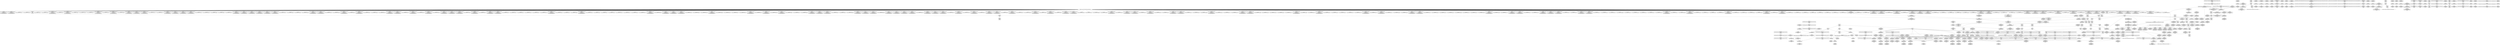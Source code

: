 digraph {
	CE0x4797100 [shape=record,shape=Mrecord,label="{CE0x4797100|selinux_xfrm_state_delete:tmp|*SummSource*}"]
	CE0x4796ad0 [shape=record,shape=Mrecord,label="{CE0x4796ad0|selinux_xfrm_state_delete:security|security/selinux/xfrm.c,394}"]
	CE0x47aacc0 [shape=record,shape=Mrecord,label="{CE0x47aacc0|i64_5|*Constant*}"]
	CE0x47dc0b0 [shape=record,shape=Mrecord,label="{CE0x47dc0b0|selinux_xfrm_delete:bb|*SummSink*}"]
	CE0x4793ec0 [shape=record,shape=Mrecord,label="{CE0x4793ec0|864:_%struct.xfrm_sec_ctx*,_:_CRE_132,133_}"]
	CE0x47aecd0 [shape=record,shape=Mrecord,label="{CE0x47aecd0|864:_%struct.xfrm_sec_ctx*,_:_CRE_82,83_}"]
	CE0x47e6980 [shape=record,shape=Mrecord,label="{CE0x47e6980|4:_i32,_:_CR_20,24_|*MultipleSource*|security/selinux/xfrm.c,142|security/selinux/xfrm.c,142|security/selinux/xfrm.c,147}"]
	CE0x47bb9a0 [shape=record,shape=Mrecord,label="{CE0x47bb9a0|864:_%struct.xfrm_sec_ctx*,_:_CRE_600,608_|*MultipleSource*|security/selinux/xfrm.c,394|Function::selinux_xfrm_state_delete&Arg::x::}"]
	CE0x4798380 [shape=record,shape=Mrecord,label="{CE0x4798380|864:_%struct.xfrm_sec_ctx*,_:_CRE_452,456_|*MultipleSource*|security/selinux/xfrm.c,394|Function::selinux_xfrm_state_delete&Arg::x::}"]
	CE0x47b6510 [shape=record,shape=Mrecord,label="{CE0x47b6510|864:_%struct.xfrm_sec_ctx*,_:_CRE_169,170_}"]
	CE0x47a70a0 [shape=record,shape=Mrecord,label="{CE0x47a70a0|selinux_xfrm_delete:tmp15|security/selinux/xfrm.c,142}"]
	CE0x4802b40 [shape=record,shape=Mrecord,label="{CE0x4802b40|i16_39|*Constant*|*SummSink*}"]
	CE0x47c5280 [shape=record,shape=Mrecord,label="{CE0x47c5280|864:_%struct.xfrm_sec_ctx*,_:_CRE_816,824_|*MultipleSource*|security/selinux/xfrm.c,394|Function::selinux_xfrm_state_delete&Arg::x::}"]
	CE0x47a8ce0 [shape=record,shape=Mrecord,label="{CE0x47a8ce0|GLOBAL:__llvm_gcov_ctr25|Global_var:__llvm_gcov_ctr25}"]
	CE0x47d6230 [shape=record,shape=Mrecord,label="{CE0x47d6230|864:_%struct.xfrm_sec_ctx*,_:_CRE_108,109_}"]
	CE0x47baa10 [shape=record,shape=Mrecord,label="{CE0x47baa10|selinux_xfrm_delete:cred|security/selinux/xfrm.c,142|*SummSource*}"]
	CE0x47aee80 [shape=record,shape=Mrecord,label="{CE0x47aee80|i64*_getelementptr_inbounds_(_15_x_i64_,_15_x_i64_*___llvm_gcov_ctr25,_i64_0,_i64_1)|*Constant*}"]
	CE0x479c3f0 [shape=record,shape=Mrecord,label="{CE0x479c3f0|864:_%struct.xfrm_sec_ctx*,_:_CRE_428,432_|*MultipleSource*|security/selinux/xfrm.c,394|Function::selinux_xfrm_state_delete&Arg::x::}"]
	CE0x4798000 [shape=record,shape=Mrecord,label="{CE0x4798000|864:_%struct.xfrm_sec_ctx*,_:_CRE_440,448_|*MultipleSource*|security/selinux/xfrm.c,394|Function::selinux_xfrm_state_delete&Arg::x::}"]
	CE0x47d90a0 [shape=record,shape=Mrecord,label="{CE0x47d90a0|selinux_xfrm_delete:do.body|*SummSink*}"]
	CE0x47bfd10 [shape=record,shape=Mrecord,label="{CE0x47bfd10|selinux_xfrm_delete:tmp29|security/selinux/xfrm.c,147|*SummSink*}"]
	CE0x47bc880 [shape=record,shape=Mrecord,label="{CE0x47bc880|i64_2|*Constant*}"]
	CE0x47a2110 [shape=record,shape=Mrecord,label="{CE0x47a2110|get_current227:tmp1|*SummSource*}"]
	CE0x47b8240 [shape=record,shape=Mrecord,label="{CE0x47b8240|864:_%struct.xfrm_sec_ctx*,_:_CRE_264,268_|*MultipleSource*|security/selinux/xfrm.c,394|Function::selinux_xfrm_state_delete&Arg::x::}"]
	CE0x47b4be0 [shape=record,shape=Mrecord,label="{CE0x47b4be0|864:_%struct.xfrm_sec_ctx*,_:_CRE_281,282_}"]
	CE0x47ad6a0 [shape=record,shape=Mrecord,label="{CE0x47ad6a0|864:_%struct.xfrm_sec_ctx*,_:_CRE_710,711_}"]
	CE0x47dec70 [shape=record,shape=Mrecord,label="{CE0x47dec70|selinux_xfrm_delete:tmp14|security/selinux/xfrm.c,142|*SummSink*}"]
	CE0x5b75830 [shape=record,shape=Mrecord,label="{CE0x5b75830|864:_%struct.xfrm_sec_ctx*,_:_CRE_91,92_}"]
	CE0x670ca60 [shape=record,shape=Mrecord,label="{CE0x670ca60|864:_%struct.xfrm_sec_ctx*,_:_CRE_95,96_}"]
	CE0x47b5360 [shape=record,shape=Mrecord,label="{CE0x47b5360|i32_0|*Constant*}"]
	CE0x47cd270 [shape=record,shape=Mrecord,label="{CE0x47cd270|864:_%struct.xfrm_sec_ctx*,_:_CRE_129,130_}"]
	CE0x5ca8ba0 [shape=record,shape=Mrecord,label="{CE0x5ca8ba0|864:_%struct.xfrm_sec_ctx*,_:_CRE_17,18_}"]
	CE0x479a9c0 [shape=record,shape=Mrecord,label="{CE0x479a9c0|864:_%struct.xfrm_sec_ctx*,_:_CRE_256,264_|*MultipleSource*|security/selinux/xfrm.c,394|Function::selinux_xfrm_state_delete&Arg::x::}"]
	CE0x47b9f90 [shape=record,shape=Mrecord,label="{CE0x47b9f90|_ret_%struct.task_struct.1015*_%tmp4,_!dbg_!27714|./arch/x86/include/asm/current.h,14|*SummSource*}"]
	CE0x4799990 [shape=record,shape=Mrecord,label="{CE0x4799990|864:_%struct.xfrm_sec_ctx*,_:_CRE_40,48_|*MultipleSource*|security/selinux/xfrm.c,394|Function::selinux_xfrm_state_delete&Arg::x::}"]
	CE0x4799c80 [shape=record,shape=Mrecord,label="{CE0x4799c80|864:_%struct.xfrm_sec_ctx*,_:_CRE_183,184_}"]
	CE0x47b04e0 [shape=record,shape=Mrecord,label="{CE0x47b04e0|864:_%struct.xfrm_sec_ctx*,_:_CRE_72,73_}"]
	CE0x47ebe50 [shape=record,shape=Mrecord,label="{CE0x47ebe50|%struct.task_struct.1015**_bitcast_(%struct.task_struct**_current_task_to_%struct.task_struct.1015**)|*Constant*|*SummSink*}"]
	CE0x47b07b0 [shape=record,shape=Mrecord,label="{CE0x47b07b0|864:_%struct.xfrm_sec_ctx*,_:_CRE_81,82_}"]
	CE0x47888b0 [shape=record,shape=Mrecord,label="{CE0x47888b0|864:_%struct.xfrm_sec_ctx*,_:_CRE_104,105_}"]
	CE0x4797310 [shape=record,shape=Mrecord,label="{CE0x4797310|i64*_getelementptr_inbounds_(_2_x_i64_,_2_x_i64_*___llvm_gcov_ctr13,_i64_0,_i64_0)|*Constant*}"]
	CE0x47b13d0 [shape=record,shape=Mrecord,label="{CE0x47b13d0|864:_%struct.xfrm_sec_ctx*,_:_CRE_228,232_|*MultipleSource*|security/selinux/xfrm.c,394|Function::selinux_xfrm_state_delete&Arg::x::}"]
	CE0x47e4d90 [shape=record,shape=Mrecord,label="{CE0x47e4d90|i64*_getelementptr_inbounds_(_15_x_i64_,_15_x_i64_*___llvm_gcov_ctr25,_i64_0,_i64_12)|*Constant*|*SummSource*}"]
	CE0x484cc60 [shape=record,shape=Mrecord,label="{CE0x484cc60|i64_1|*Constant*}"]
	CE0x47b5670 [shape=record,shape=Mrecord,label="{CE0x47b5670|selinux_xfrm_delete:call|security/selinux/xfrm.c,142}"]
	CE0x47a36d0 [shape=record,shape=Mrecord,label="{CE0x47a36d0|864:_%struct.xfrm_sec_ctx*,_:_CRE_368,376_|*MultipleSource*|security/selinux/xfrm.c,394|Function::selinux_xfrm_state_delete&Arg::x::}"]
	CE0x47deaf0 [shape=record,shape=Mrecord,label="{CE0x47deaf0|selinux_xfrm_delete:tmp14|security/selinux/xfrm.c,142}"]
	CE0x47968c0 [shape=record,shape=Mrecord,label="{CE0x47968c0|i64_1|*Constant*|*SummSource*}"]
	CE0x47af970 [shape=record,shape=Mrecord,label="{CE0x47af970|selinux_xfrm_state_delete:entry|*SummSink*}"]
	CE0x47ac910 [shape=record,shape=Mrecord,label="{CE0x47ac910|864:_%struct.xfrm_sec_ctx*,_:_CRE_688,696_|*MultipleSource*|security/selinux/xfrm.c,394|Function::selinux_xfrm_state_delete&Arg::x::}"]
	CE0x479fe20 [shape=record,shape=Mrecord,label="{CE0x479fe20|864:_%struct.xfrm_sec_ctx*,_:_CRE_79,80_}"]
	CE0x481e430 [shape=record,shape=Mrecord,label="{CE0x481e430|get_current227:tmp2}"]
	CE0x47b8bc0 [shape=record,shape=Mrecord,label="{CE0x47b8bc0|864:_%struct.xfrm_sec_ctx*,_:_CRE_272,273_|*MultipleSource*|security/selinux/xfrm.c,394|Function::selinux_xfrm_state_delete&Arg::x::}"]
	CE0x4794650 [shape=record,shape=Mrecord,label="{CE0x4794650|selinux_xfrm_state_delete:bb|*SummSink*}"]
	CE0x670c9a0 [shape=record,shape=Mrecord,label="{CE0x670c9a0|864:_%struct.xfrm_sec_ctx*,_:_CRE_94,95_}"]
	CE0x47d82b0 [shape=record,shape=Mrecord,label="{CE0x47d82b0|selinux_xfrm_delete:entry}"]
	CE0x47b1560 [shape=record,shape=Mrecord,label="{CE0x47b1560|864:_%struct.xfrm_sec_ctx*,_:_CRE_232,240_|*MultipleSource*|security/selinux/xfrm.c,394|Function::selinux_xfrm_state_delete&Arg::x::}"]
	CE0x4799cf0 [shape=record,shape=Mrecord,label="{CE0x4799cf0|864:_%struct.xfrm_sec_ctx*,_:_CRE_184,185_}"]
	CE0x47a34e0 [shape=record,shape=Mrecord,label="{CE0x47a34e0|864:_%struct.xfrm_sec_ctx*,_:_CRE_360,368_|*MultipleSource*|security/selinux/xfrm.c,394|Function::selinux_xfrm_state_delete&Arg::x::}"]
	CE0x47ed4a0 [shape=record,shape=Mrecord,label="{CE0x47ed4a0|GLOBAL:lockdep_rcu_suspicious|*Constant*|*SummSource*}"]
	CE0x47a9e30 [shape=record,shape=Mrecord,label="{CE0x47a9e30|_call_void_mcount()_#3|*SummSource*}"]
	CE0x4795790 [shape=record,shape=Mrecord,label="{CE0x4795790|i32_40|*Constant*|*SummSink*}"]
	CE0x4788f10 [shape=record,shape=Mrecord,label="{CE0x4788f10|i32_40|*Constant*|*SummSource*}"]
	CE0x479afa0 [shape=record,shape=Mrecord,label="{CE0x479afa0|864:_%struct.xfrm_sec_ctx*,_:_CRE_488,492_|*MultipleSource*|security/selinux/xfrm.c,394|Function::selinux_xfrm_state_delete&Arg::x::}"]
	CE0x47eaee0 [shape=record,shape=Mrecord,label="{CE0x47eaee0|selinux_xfrm_delete:tmp12|security/selinux/xfrm.c,142|*SummSource*}"]
	CE0x47bacf0 [shape=record,shape=Mrecord,label="{CE0x47bacf0|i32_22|*Constant*}"]
	CE0x47b1dd0 [shape=record,shape=Mrecord,label="{CE0x47b1dd0|864:_%struct.xfrm_sec_ctx*,_:_CRE_284,285_}"]
	CE0x4798570 [shape=record,shape=Mrecord,label="{CE0x4798570|864:_%struct.xfrm_sec_ctx*,_:_CRE_456,460_|*MultipleSource*|security/selinux/xfrm.c,394|Function::selinux_xfrm_state_delete&Arg::x::}"]
	CE0x47e4870 [shape=record,shape=Mrecord,label="{CE0x47e4870|selinux_xfrm_delete:tmp25|security/selinux/xfrm.c,144}"]
	CE0x483f9c0 [shape=record,shape=Mrecord,label="{CE0x483f9c0|_call_void_mcount()_#3|*SummSource*}"]
	CE0x47bb1e0 [shape=record,shape=Mrecord,label="{CE0x47bb1e0|864:_%struct.xfrm_sec_ctx*,_:_CRE_552,560_|*MultipleSource*|security/selinux/xfrm.c,394|Function::selinux_xfrm_state_delete&Arg::x::}"]
	CE0x47c5850 [shape=record,shape=Mrecord,label="{CE0x47c5850|864:_%struct.xfrm_sec_ctx*,_:_CRE_840,848_|*MultipleSource*|security/selinux/xfrm.c,394|Function::selinux_xfrm_state_delete&Arg::x::}"]
	CE0x4796a20 [shape=record,shape=Mrecord,label="{CE0x4796a20|selinux_xfrm_state_delete:security|security/selinux/xfrm.c,394|*SummSource*}"]
	CE0x47a2240 [shape=record,shape=Mrecord,label="{CE0x47a2240|864:_%struct.xfrm_sec_ctx*,_:_CRE_8,9_}"]
	CE0x47ca380 [shape=record,shape=Mrecord,label="{CE0x47ca380|selinux_xfrm_delete:land.lhs.true|*SummSource*}"]
	CE0x47f4410 [shape=record,shape=Mrecord,label="{CE0x47f4410|selinux_xfrm_delete:tobool5|security/selinux/xfrm.c,144|*SummSource*}"]
	CE0x47eab00 [shape=record,shape=Mrecord,label="{CE0x47eab00|selinux_xfrm_delete:tmp11|security/selinux/xfrm.c,142|*SummSink*}"]
	CE0x47c3810 [shape=record,shape=Mrecord,label="{CE0x47c3810|selinux_xfrm_delete:tmp8|security/selinux/xfrm.c,142|*SummSource*}"]
	CE0x47979a0 [shape=record,shape=Mrecord,label="{CE0x47979a0|864:_%struct.xfrm_sec_ctx*,_:_CRE_198,200_|*MultipleSource*|security/selinux/xfrm.c,394|Function::selinux_xfrm_state_delete&Arg::x::}"]
	CE0x47a8970 [shape=record,shape=Mrecord,label="{CE0x47a8970|864:_%struct.xfrm_sec_ctx*,_:_CRE_142,143_}"]
	CE0x479a350 [shape=record,shape=Mrecord,label="{CE0x479a350|_call_void_lockdep_rcu_suspicious(i8*_getelementptr_inbounds_(_24_x_i8_,_24_x_i8_*_.str244,_i32_0,_i32_0),_i32_142,_i8*_getelementptr_inbounds_(_45_x_i8_,_45_x_i8_*_.str1245,_i32_0,_i32_0))_#10,_!dbg_!27729|security/selinux/xfrm.c,142}"]
	CE0x479ffc0 [shape=record,shape=Mrecord,label="{CE0x479ffc0|864:_%struct.xfrm_sec_ctx*,_:_CRE_187,188_}"]
	CE0x4801a10 [shape=record,shape=Mrecord,label="{CE0x4801a10|i32_(i32,_i32,_i16,_i32,_%struct.common_audit_data.1017*)*_bitcast_(i32_(i32,_i32,_i16,_i32,_%struct.common_audit_data.495*)*_avc_has_perm_to_i32_(i32,_i32,_i16,_i32,_%struct.common_audit_data.1017*)*)|*Constant*|*SummSource*}"]
	CE0x47ab150 [shape=record,shape=Mrecord,label="{CE0x47ab150|selinux_xfrm_delete:tmp9|security/selinux/xfrm.c,142|*SummSource*}"]
	CE0x47bf3c0 [shape=record,shape=Mrecord,label="{CE0x47bf3c0|_ret_i32_%call,_!dbg_!27714|security/selinux/xfrm.c,394|*SummSink*}"]
	CE0x47f2ad0 [shape=record,shape=Mrecord,label="{CE0x47f2ad0|i64*_getelementptr_inbounds_(_15_x_i64_,_15_x_i64_*___llvm_gcov_ctr25,_i64_0,_i64_12)|*Constant*}"]
	CE0x47e8910 [shape=record,shape=Mrecord,label="{CE0x47e8910|GLOBAL:get_current227|*Constant*|*SummSink*}"]
	CE0x47c1870 [shape=record,shape=Mrecord,label="{CE0x47c1870|i64*_getelementptr_inbounds_(_15_x_i64_,_15_x_i64_*___llvm_gcov_ctr25,_i64_0,_i64_9)|*Constant*|*SummSource*}"]
	CE0x47a2d80 [shape=record,shape=Mrecord,label="{CE0x47a2d80|864:_%struct.xfrm_sec_ctx*,_:_CRE_328,336_|*MultipleSource*|security/selinux/xfrm.c,394|Function::selinux_xfrm_state_delete&Arg::x::}"]
	CE0x47b32a0 [shape=record,shape=Mrecord,label="{CE0x47b32a0|selinux_xfrm_state_delete:entry|*SummSource*}"]
	CE0x479ce40 [shape=record,shape=Mrecord,label="{CE0x479ce40|864:_%struct.xfrm_sec_ctx*,_:_CRE_296,300_|*MultipleSource*|security/selinux/xfrm.c,394|Function::selinux_xfrm_state_delete&Arg::x::}"]
	CE0x47a0850 [shape=record,shape=Mrecord,label="{CE0x47a0850|864:_%struct.xfrm_sec_ctx*,_:_CRE_176,177_}"]
	CE0x47dd3b0 [shape=record,shape=Mrecord,label="{CE0x47dd3b0|_call_void_lockdep_rcu_suspicious(i8*_getelementptr_inbounds_(_24_x_i8_,_24_x_i8_*_.str244,_i32_0,_i32_0),_i32_142,_i8*_getelementptr_inbounds_(_45_x_i8_,_45_x_i8_*_.str1245,_i32_0,_i32_0))_#10,_!dbg_!27729|security/selinux/xfrm.c,142|*SummSink*}"]
	CE0x64d0c90 [shape=record,shape=Mrecord,label="{CE0x64d0c90|864:_%struct.xfrm_sec_ctx*,_:_CRE_102,103_}"]
	CE0x47e8050 [shape=record,shape=Mrecord,label="{CE0x47e8050|selinux_xfrm_delete:tmp27|security/selinux/xfrm.c,145|*SummSink*}"]
	CE0x479f1f0 [shape=record,shape=Mrecord,label="{CE0x479f1f0|864:_%struct.xfrm_sec_ctx*,_:_CRE_20,21_}"]
	CE0x47bcbd0 [shape=record,shape=Mrecord,label="{CE0x47bcbd0|selinux_xfrm_delete:tmp4|security/selinux/xfrm.c,142}"]
	CE0x47b06f0 [shape=record,shape=Mrecord,label="{CE0x47b06f0|864:_%struct.xfrm_sec_ctx*,_:_CRE_80,81_}"]
	CE0x47c5090 [shape=record,shape=Mrecord,label="{CE0x47c5090|864:_%struct.xfrm_sec_ctx*,_:_CRE_808,816_|*MultipleSource*|security/selinux/xfrm.c,394|Function::selinux_xfrm_state_delete&Arg::x::}"]
	CE0x47bf650 [shape=record,shape=Mrecord,label="{CE0x47bf650|selinux_xfrm_delete:if.end|*SummSink*}"]
	CE0x47a20a0 [shape=record,shape=Mrecord,label="{CE0x47a20a0|get_current227:tmp1}"]
	CE0x47b05a0 [shape=record,shape=Mrecord,label="{CE0x47b05a0|864:_%struct.xfrm_sec_ctx*,_:_CRE_73,74_}"]
	CE0x4802270 [shape=record,shape=Mrecord,label="{CE0x4802270|avc_has_perm:ssid|Function::avc_has_perm&Arg::ssid::|*SummSource*}"]
	CE0x47bb5c0 [shape=record,shape=Mrecord,label="{CE0x47bb5c0|864:_%struct.xfrm_sec_ctx*,_:_CRE_576,584_|*MultipleSource*|security/selinux/xfrm.c,394|Function::selinux_xfrm_state_delete&Arg::x::}"]
	CE0x47af120 [shape=record,shape=Mrecord,label="{CE0x47af120|i64*_getelementptr_inbounds_(_15_x_i64_,_15_x_i64_*___llvm_gcov_ctr25,_i64_0,_i64_1)|*Constant*|*SummSource*}"]
	CE0x4797450 [shape=record,shape=Mrecord,label="{CE0x4797450|selinux_xfrm_state_delete:x|Function::selinux_xfrm_state_delete&Arg::x::|*SummSink*}"]
	CE0x47af2e0 [shape=record,shape=Mrecord,label="{CE0x47af2e0|864:_%struct.xfrm_sec_ctx*,_:_CRE_97,98_}"]
	CE0x47ca2a0 [shape=record,shape=Mrecord,label="{CE0x47ca2a0|selinux_xfrm_delete:if.then|*SummSource*}"]
	CE0x47eb630 [shape=record,shape=Mrecord,label="{CE0x47eb630|4:_i32,_:_CR_4,8_|*MultipleSource*|security/selinux/xfrm.c,142|security/selinux/xfrm.c,142|security/selinux/xfrm.c,147}"]
	CE0x47b4e40 [shape=record,shape=Mrecord,label="{CE0x47b4e40|864:_%struct.xfrm_sec_ctx*,_:_CRE_279,280_}"]
	CE0x47b65d0 [shape=record,shape=Mrecord,label="{CE0x47b65d0|864:_%struct.xfrm_sec_ctx*,_:_CRE_170,171_}"]
	CE0x4794020 [shape=record,shape=Mrecord,label="{CE0x4794020|i64*_getelementptr_inbounds_(_2_x_i64_,_2_x_i64_*___llvm_gcov_ctr13,_i64_0,_i64_1)|*Constant*}"]
	CE0x47a6b40 [shape=record,shape=Mrecord,label="{CE0x47a6b40|i64*_getelementptr_inbounds_(_15_x_i64_,_15_x_i64_*___llvm_gcov_ctr25,_i64_0,_i64_8)|*Constant*|*SummSink*}"]
	CE0x47dc2f0 [shape=record,shape=Mrecord,label="{CE0x47dc2f0|avc_has_perm:requested|Function::avc_has_perm&Arg::requested::|*SummSink*}"]
	CE0x47b2940 [shape=record,shape=Mrecord,label="{CE0x47b2940|_call_void_mcount()_#3|*SummSource*}"]
	CE0x47b6e80 [shape=record,shape=Mrecord,label="{CE0x47b6e80|864:_%struct.xfrm_sec_ctx*,_:_CRE_192,194_|*MultipleSource*|security/selinux/xfrm.c,394|Function::selinux_xfrm_state_delete&Arg::x::}"]
	CE0x47a91f0 [shape=record,shape=Mrecord,label="{CE0x47a91f0|i64_0|*Constant*|*SummSink*}"]
	CE0x47b9460 [shape=record,shape=Mrecord,label="{CE0x47b9460|864:_%struct.xfrm_sec_ctx*,_:_CRE_18,19_}"]
	CE0x479d110 [shape=record,shape=Mrecord,label="{CE0x479d110|864:_%struct.xfrm_sec_ctx*,_:_CRE_304,312_|*MultipleSource*|security/selinux/xfrm.c,394|Function::selinux_xfrm_state_delete&Arg::x::}"]
	CE0x479cbc0 [shape=record,shape=Mrecord,label="{CE0x479cbc0|864:_%struct.xfrm_sec_ctx*,_:_CRE_696,697_}"]
	CE0x47b6f40 [shape=record,shape=Mrecord,label="{CE0x47b6f40|864:_%struct.xfrm_sec_ctx*,_:_CRE_194,196_|*MultipleSource*|security/selinux/xfrm.c,394|Function::selinux_xfrm_state_delete&Arg::x::}"]
	CE0x47c4ea0 [shape=record,shape=Mrecord,label="{CE0x47c4ea0|864:_%struct.xfrm_sec_ctx*,_:_CRE_800,808_|*MultipleSource*|security/selinux/xfrm.c,394|Function::selinux_xfrm_state_delete&Arg::x::}"]
	CE0x47a4a90 [shape=record,shape=Mrecord,label="{CE0x47a4a90|864:_%struct.xfrm_sec_ctx*,_:_CRE_249,250_|*MultipleSource*|security/selinux/xfrm.c,394|Function::selinux_xfrm_state_delete&Arg::x::}"]
	CE0x47eb8d0 [shape=record,shape=Mrecord,label="{CE0x47eb8d0|4:_i32,_:_CR_8,12_|*MultipleSource*|security/selinux/xfrm.c,142|security/selinux/xfrm.c,142|security/selinux/xfrm.c,147}"]
	CE0x4803090 [shape=record,shape=Mrecord,label="{CE0x4803090|i32_4|*Constant*|*SummSource*}"]
	CE0x47f2bf0 [shape=record,shape=Mrecord,label="{CE0x47f2bf0|selinux_xfrm_delete:tmp22|security/selinux/xfrm.c,144}"]
	CE0x47d6170 [shape=record,shape=Mrecord,label="{CE0x47d6170|864:_%struct.xfrm_sec_ctx*,_:_CRE_107,108_}"]
	CE0x47c65e0 [shape=record,shape=Mrecord,label="{CE0x47c65e0|selinux_xfrm_state_delete:call|security/selinux/xfrm.c,394|*SummSource*}"]
	CE0x47de6b0 [shape=record,shape=Mrecord,label="{CE0x47de6b0|selinux_xfrm_delete:tmp13|security/selinux/xfrm.c,142|*SummSource*}"]
	CE0x47a0910 [shape=record,shape=Mrecord,label="{CE0x47a0910|864:_%struct.xfrm_sec_ctx*,_:_CRE_177,178_}"]
	CE0x47a2bb0 [shape=record,shape=Mrecord,label="{CE0x47a2bb0|864:_%struct.xfrm_sec_ctx*,_:_CRE_320,328_|*MultipleSource*|security/selinux/xfrm.c,394|Function::selinux_xfrm_state_delete&Arg::x::}"]
	CE0x47ee9f0 [shape=record,shape=Mrecord,label="{CE0x47ee9f0|selinux_xfrm_delete:tmp7|security/selinux/xfrm.c,142|*SummSource*}"]
	CE0x47c3ff0 [shape=record,shape=Mrecord,label="{CE0x47c3ff0|i64_4|*Constant*|*SummSink*}"]
	CE0x47bc8f0 [shape=record,shape=Mrecord,label="{CE0x47bc8f0|i64_2|*Constant*|*SummSource*}"]
	CE0x4823470 [shape=record,shape=Mrecord,label="{CE0x4823470|selinux_xfrm_delete:tmp33|security/selinux/xfrm.c,150|*SummSource*}"]
	CE0x481e4a0 [shape=record,shape=Mrecord,label="{CE0x481e4a0|get_current227:tmp2|*SummSource*}"]
	CE0x48232a0 [shape=record,shape=Mrecord,label="{CE0x48232a0|get_current227:bb}"]
	CE0x4840070 [shape=record,shape=Mrecord,label="{CE0x4840070|_call_void_mcount()_#3}"]
	CE0x479be20 [shape=record,shape=Mrecord,label="{CE0x479be20|864:_%struct.xfrm_sec_ctx*,_:_CRE_408,416_|*MultipleSource*|security/selinux/xfrm.c,394|Function::selinux_xfrm_state_delete&Arg::x::}"]
	CE0x479a7d0 [shape=record,shape=Mrecord,label="{CE0x479a7d0|864:_%struct.xfrm_sec_ctx*,_:_CRE_252,256_|*MultipleSource*|security/selinux/xfrm.c,394|Function::selinux_xfrm_state_delete&Arg::x::}"]
	CE0x47adce0 [shape=record,shape=Mrecord,label="{CE0x47adce0|864:_%struct.xfrm_sec_ctx*,_:_CRE_728,736_|*MultipleSource*|security/selinux/xfrm.c,394|Function::selinux_xfrm_state_delete&Arg::x::}"]
	CE0x47c3b00 [shape=record,shape=Mrecord,label="{CE0x47c3b00|selinux_xfrm_delete:tobool1|security/selinux/xfrm.c,142|*SummSink*}"]
	CE0x47cd0f0 [shape=record,shape=Mrecord,label="{CE0x47cd0f0|864:_%struct.xfrm_sec_ctx*,_:_CRE_131,132_}"]
	CE0x47ab510 [shape=record,shape=Mrecord,label="{CE0x47ab510|selinux_xfrm_delete:tmp10|security/selinux/xfrm.c,142|*SummSource*}"]
	CE0x47c19d0 [shape=record,shape=Mrecord,label="{CE0x47c19d0|i64*_getelementptr_inbounds_(_15_x_i64_,_15_x_i64_*___llvm_gcov_ctr25,_i64_0,_i64_9)|*Constant*|*SummSink*}"]
	CE0x47e8fd0 [shape=record,shape=Mrecord,label="{CE0x47e8fd0|i32_78|*Constant*}"]
	CE0x47b2fe0 [shape=record,shape=Mrecord,label="{CE0x47b2fe0|864:_%struct.xfrm_sec_ctx*,_:_CRE_145,146_}"]
	CE0x47dd070 [shape=record,shape=Mrecord,label="{CE0x47dd070|i8_1|*Constant*|*SummSink*}"]
	CE0x47e7eb0 [shape=record,shape=Mrecord,label="{CE0x47e7eb0|selinux_xfrm_delete:tmp27|security/selinux/xfrm.c,145|*SummSource*}"]
	CE0x47f2a60 [shape=record,shape=Mrecord,label="{CE0x47f2a60|selinux_xfrm_delete:tmp22|security/selinux/xfrm.c,144|*SummSink*}"]
	CE0x4799380 [shape=record,shape=Mrecord,label="{CE0x4799380|864:_%struct.xfrm_sec_ctx*,_:_CRE_65,66_}"]
	CE0x48295f0 [shape=record,shape=Mrecord,label="{CE0x48295f0|get_current227:tmp}"]
	CE0x47f4250 [shape=record,shape=Mrecord,label="{CE0x47f4250|selinux_xfrm_delete:tobool5|security/selinux/xfrm.c,144}"]
	CE0x4796810 [shape=record,shape=Mrecord,label="{CE0x4796810|864:_%struct.xfrm_sec_ctx*,_:_CRE_66,67_}"]
	CE0x47b1bf0 [shape=record,shape=Mrecord,label="{CE0x47b1bf0|864:_%struct.xfrm_sec_ctx*,_:_CRE_76,77_}"]
	CE0x47a38d0 [shape=record,shape=Mrecord,label="{CE0x47a38d0|selinux_xfrm_delete:if.then6|*SummSource*}"]
	CE0x47ca420 [shape=record,shape=Mrecord,label="{CE0x47ca420|selinux_xfrm_delete:land.lhs.true|*SummSink*}"]
	CE0x4793bf0 [shape=record,shape=Mrecord,label="{CE0x4793bf0|selinux_xfrm_state_delete:tmp2|*SummSink*}"]
	CE0x47dc4c0 [shape=record,shape=Mrecord,label="{CE0x47dc4c0|avc_has_perm:requested|Function::avc_has_perm&Arg::requested::}"]
	CE0x479bc30 [shape=record,shape=Mrecord,label="{CE0x479bc30|864:_%struct.xfrm_sec_ctx*,_:_CRE_400,408_|*MultipleSource*|security/selinux/xfrm.c,394|Function::selinux_xfrm_state_delete&Arg::x::}"]
	CE0x47bb3d0 [shape=record,shape=Mrecord,label="{CE0x47bb3d0|864:_%struct.xfrm_sec_ctx*,_:_CRE_560,576_|*MultipleSource*|security/selinux/xfrm.c,394|Function::selinux_xfrm_state_delete&Arg::x::}"]
	CE0x47e4ae0 [shape=record,shape=Mrecord,label="{CE0x47e4ae0|selinux_xfrm_delete:tmp25|security/selinux/xfrm.c,144|*SummSource*}"]
	CE0x47dc810 [shape=record,shape=Mrecord,label="{CE0x47dc810|%struct.common_audit_data.1017*_null|*Constant*|*SummSource*}"]
	CE0x47eaff0 [shape=record,shape=Mrecord,label="{CE0x47eaff0|selinux_xfrm_delete:tmp12|security/selinux/xfrm.c,142|*SummSink*}"]
	CE0x47d85a0 [shape=record,shape=Mrecord,label="{CE0x47d85a0|selinux_xfrm_delete:ctx|Function::selinux_xfrm_delete&Arg::ctx::}"]
	CE0x47bbc90 [shape=record,shape=Mrecord,label="{CE0x47bbc90|864:_%struct.xfrm_sec_ctx*,_:_CRE_616,624_|*MultipleSource*|security/selinux/xfrm.c,394|Function::selinux_xfrm_state_delete&Arg::x::}"]
	CE0x47bae60 [shape=record,shape=Mrecord,label="{CE0x47bae60|864:_%struct.xfrm_sec_ctx*,_:_CRE_544,548_|*MultipleSource*|security/selinux/xfrm.c,394|Function::selinux_xfrm_state_delete&Arg::x::}"]
	CE0x4798740 [shape=record,shape=Mrecord,label="{CE0x4798740|864:_%struct.xfrm_sec_ctx*,_:_CRE_464,472_|*MultipleSource*|security/selinux/xfrm.c,394|Function::selinux_xfrm_state_delete&Arg::x::}"]
	CE0x47b1200 [shape=record,shape=Mrecord,label="{CE0x47b1200|864:_%struct.xfrm_sec_ctx*,_:_CRE_224,228_|*MultipleSource*|security/selinux/xfrm.c,394|Function::selinux_xfrm_state_delete&Arg::x::}"]
	CE0x47b9c50 [shape=record,shape=Mrecord,label="{CE0x47b9c50|selinux_xfrm_state_delete:tmp3|*SummSink*}"]
	CE0x48017e0 [shape=record,shape=Mrecord,label="{CE0x48017e0|selinux_xfrm_delete:call8|security/selinux/xfrm.c,147|*SummSource*}"]
	CE0x4801610 [shape=record,shape=Mrecord,label="{CE0x4801610|selinux_xfrm_delete:call8|security/selinux/xfrm.c,147}"]
	CE0x47ce410 [shape=record,shape=Mrecord,label="{CE0x47ce410|864:_%struct.xfrm_sec_ctx*,_:_CRE_126,127_}"]
	CE0x47c6e30 [shape=record,shape=Mrecord,label="{CE0x47c6e30|selinux_xfrm_delete:tmp28|security/selinux/xfrm.c,147}"]
	CE0x47a3d90 [shape=record,shape=Mrecord,label="{CE0x47a3d90|selinux_xfrm_delete:call|security/selinux/xfrm.c,142|*SummSource*}"]
	CE0x47ffd20 [shape=record,shape=Mrecord,label="{CE0x47ffd20|selinux_xfrm_delete:ctx_sid|security/selinux/xfrm.c,147}"]
	CE0x5e4fe00 [shape=record,shape=Mrecord,label="{CE0x5e4fe00|864:_%struct.xfrm_sec_ctx*,_:_CRE_92,93_}"]
	CE0x47aed90 [shape=record,shape=Mrecord,label="{CE0x47aed90|864:_%struct.xfrm_sec_ctx*,_:_CRE_83,84_}"]
	CE0x47b2bc0 [shape=record,shape=Mrecord,label="{CE0x47b2bc0|864:_%struct.xfrm_sec_ctx*,_:_CRE_135,136_}"]
	CE0x48048b0 [shape=record,shape=Mrecord,label="{CE0x48048b0|_ret_i32_%retval.0,_!dbg_!27728|security/selinux/avc.c,775|*SummSource*}"]
	CE0x47c7970 [shape=record,shape=Mrecord,label="{CE0x47c7970|selinux_xfrm_delete:sid|security/selinux/xfrm.c,147|*SummSource*}"]
	CE0x4798dc0 [shape=record,shape=Mrecord,label="{CE0x4798dc0|864:_%struct.xfrm_sec_ctx*,_:_CRE_520,528_|*MultipleSource*|security/selinux/xfrm.c,394|Function::selinux_xfrm_state_delete&Arg::x::}"]
	CE0x479c010 [shape=record,shape=Mrecord,label="{CE0x479c010|864:_%struct.xfrm_sec_ctx*,_:_CRE_416,424_|*MultipleSource*|security/selinux/xfrm.c,394|Function::selinux_xfrm_state_delete&Arg::x::}"]
	CE0x47c2270 [shape=record,shape=Mrecord,label="{CE0x47c2270|selinux_xfrm_delete:tmp17|security/selinux/xfrm.c,142|*SummSink*}"]
	"CONST[source:0(mediator),value:0(static)][purpose:{operation}][SnkIdx:3]"
	CE0x47c2430 [shape=record,shape=Mrecord,label="{CE0x47c2430|selinux_xfrm_delete:tmp18|security/selinux/xfrm.c,142}"]
	"CONST[source:0(mediator),value:2(dynamic)][purpose:{object}][SnkIdx:2]"
	CE0x47b0c20 [shape=record,shape=Mrecord,label="{CE0x47b0c20|selinux_xfrm_delete:tmp3|*SummSink*}"]
	CE0x47bcad0 [shape=record,shape=Mrecord,label="{CE0x47bcad0|i64_0|*Constant*}"]
	CE0x47c66e0 [shape=record,shape=Mrecord,label="{CE0x47c66e0|i64*_getelementptr_inbounds_(_15_x_i64_,_15_x_i64_*___llvm_gcov_ctr25,_i64_0,_i64_13)|*Constant*|*SummSource*}"]
	CE0x479efb0 [shape=record,shape=Mrecord,label="{CE0x479efb0|i64*_getelementptr_inbounds_(_15_x_i64_,_15_x_i64_*___llvm_gcov_ctr25,_i64_0,_i64_0)|*Constant*|*SummSource*}"]
	CE0x4800f90 [shape=record,shape=Mrecord,label="{CE0x4800f90|selinux_xfrm_delete:tmp31|*LoadInst*|security/selinux/xfrm.c,147|*SummSink*}"]
	CE0x479e350 [shape=record,shape=Mrecord,label="{CE0x479e350|864:_%struct.xfrm_sec_ctx*,_:_CRE_162,163_}"]
	CE0x47bfa60 [shape=record,shape=Mrecord,label="{CE0x47bfa60|selinux_xfrm_delete:tmp29|security/selinux/xfrm.c,147}"]
	CE0x4792460 [shape=record,shape=Mrecord,label="{CE0x4792460|selinux_xfrm_state_delete:entry}"]
	CE0x47a9f30 [shape=record,shape=Mrecord,label="{CE0x47a9f30|_call_void_mcount()_#3|*SummSink*}"]
	CE0x47952c0 [shape=record,shape=Mrecord,label="{CE0x47952c0|i64_1|*Constant*|*SummSink*}"]
	"CONST[source:1(input),value:2(dynamic)][purpose:{object}][SrcIdx:2]"
	CE0x47b02a0 [shape=record,shape=Mrecord,label="{CE0x47b02a0|selinux_xfrm_delete:tmp|*SummSource*}"]
	CE0x47b09c0 [shape=record,shape=Mrecord,label="{CE0x47b09c0|selinux_xfrm_delete:tmp3}"]
	CE0x47b6430 [shape=record,shape=Mrecord,label="{CE0x47b6430|864:_%struct.xfrm_sec_ctx*,_:_CRE_168,169_}"]
	CE0x4822dd0 [shape=record,shape=Mrecord,label="{CE0x4822dd0|selinux_xfrm_delete:tmp32|security/selinux/xfrm.c,150|*SummSource*}"]
	CE0x47c48d0 [shape=record,shape=Mrecord,label="{CE0x47c48d0|864:_%struct.xfrm_sec_ctx*,_:_CRE_776,784_|*MultipleSource*|security/selinux/xfrm.c,394|Function::selinux_xfrm_state_delete&Arg::x::}"]
	CE0x47ca630 [shape=record,shape=Mrecord,label="{CE0x47ca630|selinux_xfrm_delete:bb|*SummSource*}"]
	CE0x479d8f0 [shape=record,shape=Mrecord,label="{CE0x479d8f0|GLOBAL:selinux_xfrm_delete.__warned|Global_var:selinux_xfrm_delete.__warned|*SummSink*}"]
	CE0x4794820 [shape=record,shape=Mrecord,label="{CE0x4794820|864:_%struct.xfrm_sec_ctx*,_:_CRE_15,16_}"]
	CE0x47a2510 [shape=record,shape=Mrecord,label="{CE0x47a2510|i64*_getelementptr_inbounds_(_2_x_i64_,_2_x_i64_*___llvm_gcov_ctr21,_i64_0,_i64_1)|*Constant*}"]
	CE0x47abb80 [shape=record,shape=Mrecord,label="{CE0x47abb80|864:_%struct.xfrm_sec_ctx*,_:_CRE_632,636_|*MultipleSource*|security/selinux/xfrm.c,394|Function::selinux_xfrm_state_delete&Arg::x::}"]
	"CONST[source:0(mediator),value:2(dynamic)][purpose:{object}][SnkIdx:1]"
	CE0x47f3020 [shape=record,shape=Mrecord,label="{CE0x47f3020|selinux_xfrm_delete:tmp23|security/selinux/xfrm.c,144}"]
	CE0x4799e70 [shape=record,shape=Mrecord,label="{CE0x4799e70|864:_%struct.xfrm_sec_ctx*,_:_CRE_186,187_}"]
	CE0x4799780 [shape=record,shape=Mrecord,label="{CE0x4799780|selinux_xfrm_state_delete:tmp1|*SummSink*}"]
	CE0x47aa480 [shape=record,shape=Mrecord,label="{CE0x47aa480|selinux_xfrm_delete:if.then|*SummSink*}"]
	CE0x47c4710 [shape=record,shape=Mrecord,label="{CE0x47c4710|GLOBAL:selinux_xfrm_delete|*Constant*|*SummSink*}"]
	CE0x47e4640 [shape=record,shape=Mrecord,label="{CE0x47e4640|selinux_xfrm_delete:tmp24|security/selinux/xfrm.c,144|*SummSource*}"]
	CE0x47e6ee0 [shape=record,shape=Mrecord,label="{CE0x47e6ee0|i32_3|*Constant*|*SummSource*}"]
	CE0x4802e50 [shape=record,shape=Mrecord,label="{CE0x4802e50|avc_has_perm:tclass|Function::avc_has_perm&Arg::tclass::|*SummSink*}"]
	CE0x483fa60 [shape=record,shape=Mrecord,label="{CE0x483fa60|_call_void_mcount()_#3|*SummSink*}"]
	CE0x479e610 [shape=record,shape=Mrecord,label="{CE0x479e610|864:_%struct.xfrm_sec_ctx*,_:_CRE_85,86_}"]
	CE0x47c6ea0 [shape=record,shape=Mrecord,label="{CE0x47c6ea0|selinux_xfrm_delete:tmp28|security/selinux/xfrm.c,147|*SummSource*}"]
	CE0x47de640 [shape=record,shape=Mrecord,label="{CE0x47de640|selinux_xfrm_delete:tmp13|security/selinux/xfrm.c,142}"]
	CE0x47bc310 [shape=record,shape=Mrecord,label="{CE0x47bc310|selinux_xfrm_delete:do.end}"]
	CE0x47e6650 [shape=record,shape=Mrecord,label="{CE0x47e6650|4:_i32,_:_CR_12,16_|*MultipleSource*|security/selinux/xfrm.c,142|security/selinux/xfrm.c,142|security/selinux/xfrm.c,147}"]
	CE0x47ce300 [shape=record,shape=Mrecord,label="{CE0x47ce300|864:_%struct.xfrm_sec_ctx*,_:_CRE_125,126_}"]
	CE0x4823920 [shape=record,shape=Mrecord,label="{CE0x4823920|get_current227:bb|*SummSource*}"]
	CE0x47ca750 [shape=record,shape=Mrecord,label="{CE0x47ca750|_ret_i32_%retval.0,_!dbg_!27751|security/selinux/xfrm.c,150|*SummSource*}"]
	CE0x47aad30 [shape=record,shape=Mrecord,label="{CE0x47aad30|i64_5|*Constant*|*SummSource*}"]
	CE0x4803170 [shape=record,shape=Mrecord,label="{CE0x4803170|i32_4|*Constant*|*SummSink*}"]
	CE0x479b660 [shape=record,shape=Mrecord,label="{CE0x479b660|864:_%struct.xfrm_sec_ctx*,_:_CRE_376,384_|*MultipleSource*|security/selinux/xfrm.c,394|Function::selinux_xfrm_state_delete&Arg::x::}"]
	CE0x47aae40 [shape=record,shape=Mrecord,label="{CE0x47aae40|i64_5|*Constant*|*SummSink*}"]
	CE0x479c600 [shape=record,shape=Mrecord,label="{CE0x479c600|selinux_xfrm_state_delete:tmp3}"]
	CE0x47e9d10 [shape=record,shape=Mrecord,label="{CE0x47e9d10|selinux_xfrm_delete:security|security/selinux/xfrm.c,142|*SummSink*}"]
	CE0x47e4bf0 [shape=record,shape=Mrecord,label="{CE0x47e4bf0|selinux_xfrm_delete:tmp25|security/selinux/xfrm.c,144|*SummSink*}"]
	CE0x47a2f10 [shape=record,shape=Mrecord,label="{CE0x47a2f10|864:_%struct.xfrm_sec_ctx*,_:_CRE_336,344_|*MultipleSource*|security/selinux/xfrm.c,394|Function::selinux_xfrm_state_delete&Arg::x::}"]
	CE0x47c82f0 [shape=record,shape=Mrecord,label="{CE0x47c82f0|selinux_xfrm_delete:tmp2|*SummSource*}"]
	CE0x47ab040 [shape=record,shape=Mrecord,label="{CE0x47ab040|selinux_xfrm_delete:tmp9|security/selinux/xfrm.c,142}"]
	CE0x47acfd0 [shape=record,shape=Mrecord,label="{CE0x47acfd0|864:_%struct.xfrm_sec_ctx*,_:_CRE_707,708_}"]
	CE0x47c4cb0 [shape=record,shape=Mrecord,label="{CE0x47c4cb0|864:_%struct.xfrm_sec_ctx*,_:_CRE_792,800_|*MultipleSource*|security/selinux/xfrm.c,394|Function::selinux_xfrm_state_delete&Arg::x::}"]
	CE0x4799ba0 [shape=record,shape=Mrecord,label="{CE0x4799ba0|864:_%struct.xfrm_sec_ctx*,_:_CRE_182,183_}"]
	CE0x47ac530 [shape=record,shape=Mrecord,label="{CE0x47ac530|864:_%struct.xfrm_sec_ctx*,_:_CRE_672,680_|*MultipleSource*|security/selinux/xfrm.c,394|Function::selinux_xfrm_state_delete&Arg::x::}"]
	CE0x479d410 [shape=record,shape=Mrecord,label="{CE0x479d410|864:_%struct.xfrm_sec_ctx*,_:_CRE_139,140_}"]
	CE0x47ac340 [shape=record,shape=Mrecord,label="{CE0x47ac340|864:_%struct.xfrm_sec_ctx*,_:_CRE_664,672_|*MultipleSource*|security/selinux/xfrm.c,394|Function::selinux_xfrm_state_delete&Arg::x::}"]
	CE0x47c5a40 [shape=record,shape=Mrecord,label="{CE0x47c5a40|864:_%struct.xfrm_sec_ctx*,_:_CRE_848,856_|*MultipleSource*|security/selinux/xfrm.c,394|Function::selinux_xfrm_state_delete&Arg::x::}"]
	CE0x47e7d30 [shape=record,shape=Mrecord,label="{CE0x47e7d30|i64*_getelementptr_inbounds_(_15_x_i64_,_15_x_i64_*___llvm_gcov_ctr25,_i64_0,_i64_13)|*Constant*}"]
	CE0x479b190 [shape=record,shape=Mrecord,label="{CE0x479b190|864:_%struct.xfrm_sec_ctx*,_:_CRE_496,504_|*MultipleSource*|security/selinux/xfrm.c,394|Function::selinux_xfrm_state_delete&Arg::x::}"]
	CE0x47a4170 [shape=record,shape=Mrecord,label="{CE0x47a4170|864:_%struct.xfrm_sec_ctx*,_:_CRE_22,23_}"]
	CE0x54ab690 [shape=record,shape=Mrecord,label="{CE0x54ab690|864:_%struct.xfrm_sec_ctx*,_:_CRE_208,212_|*MultipleSource*|security/selinux/xfrm.c,394|Function::selinux_xfrm_state_delete&Arg::x::}"]
	CE0x483fb70 [shape=record,shape=Mrecord,label="{CE0x483fb70|get_current227:tmp4|./arch/x86/include/asm/current.h,14}"]
	CE0x47c6570 [shape=record,shape=Mrecord,label="{CE0x47c6570|selinux_xfrm_state_delete:call|security/selinux/xfrm.c,394|*SummSink*}"]
	CE0x47ca310 [shape=record,shape=Mrecord,label="{CE0x47ca310|selinux_xfrm_delete:land.lhs.true}"]
	CE0x4788a30 [shape=record,shape=Mrecord,label="{CE0x4788a30|864:_%struct.xfrm_sec_ctx*,_:_CRE_106,107_}"]
	CE0x4798f50 [shape=record,shape=Mrecord,label="{CE0x4798f50|864:_%struct.xfrm_sec_ctx*,_:_CRE_528,536_|*MultipleSource*|security/selinux/xfrm.c,394|Function::selinux_xfrm_state_delete&Arg::x::}"]
	CE0x4788db0 [shape=record,shape=Mrecord,label="{CE0x4788db0|selinux_xfrm_state_delete:tmp}"]
	CE0x47e9ca0 [shape=record,shape=Mrecord,label="{CE0x47e9ca0|selinux_xfrm_delete:security|security/selinux/xfrm.c,142|*SummSource*}"]
	CE0x479f770 [shape=record,shape=Mrecord,label="{CE0x479f770|selinux_xfrm_delete:tmp6|security/selinux/xfrm.c,142}"]
	CE0x47ba800 [shape=record,shape=Mrecord,label="{CE0x47ba800|COLLAPSED:_GCMRE_current_task_external_global_%struct.task_struct*:_elem_0::|security/selinux/xfrm.c,142}"]
	CE0x47ae0b0 [shape=record,shape=Mrecord,label="{CE0x47ae0b0|864:_%struct.xfrm_sec_ctx*,_:_CRE_744,752_|*MultipleSource*|security/selinux/xfrm.c,394|Function::selinux_xfrm_state_delete&Arg::x::}"]
	CE0x47a6a30 [shape=record,shape=Mrecord,label="{CE0x47a6a30|i1_true|*Constant*|*SummSink*}"]
	CE0x47acf60 [shape=record,shape=Mrecord,label="{CE0x47acf60|864:_%struct.xfrm_sec_ctx*,_:_CRE_702,703_}"]
	CE0x47b1cb0 [shape=record,shape=Mrecord,label="{CE0x47b1cb0|864:_%struct.xfrm_sec_ctx*,_:_CRE_77,78_}"]
	CE0x47f2450 [shape=record,shape=Mrecord,label="{CE0x47f2450|selinux_xfrm_delete:tmp20|security/selinux/xfrm.c,142|*SummSource*}"]
	CE0x4788c80 [shape=record,shape=Mrecord,label="{CE0x4788c80|864:_%struct.xfrm_sec_ctx*,_:_CRE_14,15_}"]
	CE0x47c7cb0 [shape=record,shape=Mrecord,label="{CE0x47c7cb0|GLOBAL:selinux_xfrm_delete.__warned|Global_var:selinux_xfrm_delete.__warned|*SummSource*}"]
	CE0x47ad920 [shape=record,shape=Mrecord,label="{CE0x47ad920|selinux_xfrm_state_delete:tmp4|*LoadInst*|security/selinux/xfrm.c,394}"]
	CE0x47a1ea0 [shape=record,shape=Mrecord,label="{CE0x47a1ea0|864:_%struct.xfrm_sec_ctx*,_:_CRE_149,150_}"]
	CE0x47a1f60 [shape=record,shape=Mrecord,label="{CE0x47a1f60|864:_%struct.xfrm_sec_ctx*,_:_CRE_150,151_}"]
	CE0x479d540 [shape=record,shape=Mrecord,label="{CE0x479d540|864:_%struct.xfrm_sec_ctx*,_:_CRE_137,138_}"]
	CE0x47a0c60 [shape=record,shape=Mrecord,label="{CE0x47a0c60|selinux_xfrm_delete:tmp1}"]
	CE0x47ade70 [shape=record,shape=Mrecord,label="{CE0x47ade70|864:_%struct.xfrm_sec_ctx*,_:_CRE_736,740_|*MultipleSource*|security/selinux/xfrm.c,394|Function::selinux_xfrm_state_delete&Arg::x::}"]
	CE0x47e7150 [shape=record,shape=Mrecord,label="{CE0x47e7150|avc_has_perm:tclass|Function::avc_has_perm&Arg::tclass::}"]
	CE0x47a0080 [shape=record,shape=Mrecord,label="{CE0x47a0080|864:_%struct.xfrm_sec_ctx*,_:_CRE_188,189_}"]
	CE0x47b9be0 [shape=record,shape=Mrecord,label="{CE0x47b9be0|i8_1|*Constant*}"]
	CE0x47b2600 [shape=record,shape=Mrecord,label="{CE0x47b2600|864:_%struct.xfrm_sec_ctx*,_:_CRE_74,75_}"]
	CE0x47ee7e0 [shape=record,shape=Mrecord,label="{CE0x47ee7e0|selinux_xfrm_delete:tmp7|security/selinux/xfrm.c,142}"]
	CE0x670cb20 [shape=record,shape=Mrecord,label="{CE0x670cb20|864:_%struct.xfrm_sec_ctx*,_:_CRE_96,97_}"]
	CE0x4802700 [shape=record,shape=Mrecord,label="{CE0x4802700|avc_has_perm:tsid|Function::avc_has_perm&Arg::tsid::|*SummSink*}"]
	CE0x47940d0 [shape=record,shape=Mrecord,label="{CE0x47940d0|i64*_getelementptr_inbounds_(_2_x_i64_,_2_x_i64_*___llvm_gcov_ctr13,_i64_0,_i64_0)|*Constant*|*SummSink*}"]
	CE0x47f18f0 [shape=record,shape=Mrecord,label="{CE0x47f18f0|128:_i8*,_:_CR_128,136_|*MultipleSource*|security/selinux/xfrm.c,142|security/selinux/xfrm.c,142}"]
	CE0x47e67c0 [shape=record,shape=Mrecord,label="{CE0x47e67c0|4:_i32,_:_CR_16,20_|*MultipleSource*|security/selinux/xfrm.c,142|security/selinux/xfrm.c,142|security/selinux/xfrm.c,147}"]
	CE0x47f3af0 [shape=record,shape=Mrecord,label="{CE0x47f3af0|selinux_xfrm_delete:tmp21|security/selinux/xfrm.c,142}"]
	CE0x47bc570 [shape=record,shape=Mrecord,label="{CE0x47bc570|864:_%struct.xfrm_sec_ctx*,_:_CRE_24,32_|*MultipleSource*|security/selinux/xfrm.c,394|Function::selinux_xfrm_state_delete&Arg::x::}"]
	CE0x4802db0 [shape=record,shape=Mrecord,label="{CE0x4802db0|avc_has_perm:tclass|Function::avc_has_perm&Arg::tclass::|*SummSource*}"]
	CE0x47c2100 [shape=record,shape=Mrecord,label="{CE0x47c2100|selinux_xfrm_delete:tmp17|security/selinux/xfrm.c,142|*SummSource*}"]
	CE0x47ad280 [shape=record,shape=Mrecord,label="{CE0x47ad280|864:_%struct.xfrm_sec_ctx*,_:_CRE_705,706_}"]
	CE0x479f180 [shape=record,shape=Mrecord,label="{CE0x479f180|864:_%struct.xfrm_sec_ctx*,_:_CRE_19,20_}"]
	CE0x47e8500 [shape=record,shape=Mrecord,label="{CE0x47e8500|GLOBAL:get_current227|*Constant*|*SummSource*}"]
	CE0x47d8850 [shape=record,shape=Mrecord,label="{CE0x47d8850|selinux_xfrm_delete:tobool|security/selinux/xfrm.c,142|*SummSource*}"]
	CE0x47b5da0 [shape=record,shape=Mrecord,label="{CE0x47b5da0|_call_void_mcount()_#3}"]
	CE0x4822170 [shape=record,shape=Mrecord,label="{CE0x4822170|i64*_getelementptr_inbounds_(_2_x_i64_,_2_x_i64_*___llvm_gcov_ctr21,_i64_0,_i64_1)|*Constant*|*SummSink*}"]
	CE0x4794990 [shape=record,shape=Mrecord,label="{CE0x4794990|864:_%struct.xfrm_sec_ctx*,_:_CRE_12,13_}"]
	CE0x483fec0 [shape=record,shape=Mrecord,label="{CE0x483fec0|get_current227:tmp3}"]
	CE0x479f490 [shape=record,shape=Mrecord,label="{CE0x479f490|864:_%struct.xfrm_sec_ctx*,_:_CRE_87,88_}"]
	CE0x47bc3b0 [shape=record,shape=Mrecord,label="{CE0x47bc3b0|selinux_xfrm_delete:do.end|*SummSource*}"]
	CE0x4804570 [shape=record,shape=Mrecord,label="{CE0x4804570|avc_has_perm:auditdata|Function::avc_has_perm&Arg::auditdata::}"]
	CE0x47f2d00 [shape=record,shape=Mrecord,label="{CE0x47f2d00|selinux_xfrm_delete:tmp22|security/selinux/xfrm.c,144|*SummSource*}"]
	CE0x47ad140 [shape=record,shape=Mrecord,label="{CE0x47ad140|864:_%struct.xfrm_sec_ctx*,_:_CRE_704,705_}"]
	CE0x47d19f0 [shape=record,shape=Mrecord,label="{CE0x47d19f0|864:_%struct.xfrm_sec_ctx*,_:_CRE_118,119_}"]
	CE0x47e6d10 [shape=record,shape=Mrecord,label="{CE0x47e6d10|selinux_xfrm_delete:tmp30|security/selinux/xfrm.c,147|*SummSource*}"]
	CE0x64d0d50 [shape=record,shape=Mrecord,label="{CE0x64d0d50|864:_%struct.xfrm_sec_ctx*,_:_CRE_103,104_}"]
	CE0x47a1ac0 [shape=record,shape=Mrecord,label="{CE0x47a1ac0|864:_%struct.xfrm_sec_ctx*,_:_CRE_112,113_}"]
	CE0x47afa80 [shape=record,shape=Mrecord,label="{CE0x47afa80|selinux_xfrm_state_delete:tmp1}"]
	CE0x4797b60 [shape=record,shape=Mrecord,label="{CE0x4797b60|864:_%struct.xfrm_sec_ctx*,_:_CRE_200,202_|*MultipleSource*|security/selinux/xfrm.c,394|Function::selinux_xfrm_state_delete&Arg::x::}"]
	CE0x47c0520 [shape=record,shape=Mrecord,label="{CE0x47c0520|selinux_xfrm_delete:tmp4|security/selinux/xfrm.c,142|*SummSink*}"]
	CE0x47b4dd0 [shape=record,shape=Mrecord,label="{CE0x47b4dd0|864:_%struct.xfrm_sec_ctx*,_:_CRE_280,281_}"]
	CE0x47a29c0 [shape=record,shape=Mrecord,label="{CE0x47a29c0|864:_%struct.xfrm_sec_ctx*,_:_CRE_312,320_|*MultipleSource*|security/selinux/xfrm.c,394|Function::selinux_xfrm_state_delete&Arg::x::}"]
	CE0x479ac20 [shape=record,shape=Mrecord,label="{CE0x479ac20|864:_%struct.xfrm_sec_ctx*,_:_CRE_480,484_|*MultipleSource*|security/selinux/xfrm.c,394|Function::selinux_xfrm_state_delete&Arg::x::}"]
	CE0x47b8db0 [shape=record,shape=Mrecord,label="{CE0x47b8db0|864:_%struct.xfrm_sec_ctx*,_:_CRE_273,274_|*MultipleSource*|security/selinux/xfrm.c,394|Function::selinux_xfrm_state_delete&Arg::x::}"]
	CE0x47a5cb0 [shape=record,shape=Mrecord,label="{CE0x47a5cb0|i32_1|*Constant*|*SummSink*}"]
	CE0x4790b10 [shape=record,shape=Mrecord,label="{CE0x4790b10|864:_%struct.xfrm_sec_ctx*,_:_CRE_21,22_}"]
	CE0x479c940 [shape=record,shape=Mrecord,label="{CE0x479c940|864:_%struct.xfrm_sec_ctx*,_:_CRE_290,291_}"]
	CE0x47dd300 [shape=record,shape=Mrecord,label="{CE0x47dd300|_call_void_lockdep_rcu_suspicious(i8*_getelementptr_inbounds_(_24_x_i8_,_24_x_i8_*_.str244,_i32_0,_i32_0),_i32_142,_i8*_getelementptr_inbounds_(_45_x_i8_,_45_x_i8_*_.str1245,_i32_0,_i32_0))_#10,_!dbg_!27729|security/selinux/xfrm.c,142|*SummSource*}"]
	CE0x47b2c30 [shape=record,shape=Mrecord,label="{CE0x47b2c30|864:_%struct.xfrm_sec_ctx*,_:_CRE_134,135_}"]
	CE0x4789070 [shape=record,shape=Mrecord,label="{CE0x4789070|864:_%struct.xfrm_sec_ctx*,_:_CRE_48,56_|*MultipleSource*|security/selinux/xfrm.c,394|Function::selinux_xfrm_state_delete&Arg::x::}"]
	CE0x47b2470 [shape=record,shape=Mrecord,label="{CE0x47b2470|864:_%struct.xfrm_sec_ctx*,_:_CRE_289,290_}"]
	CE0x47cd1b0 [shape=record,shape=Mrecord,label="{CE0x47cd1b0|864:_%struct.xfrm_sec_ctx*,_:_CRE_128,129_}"]
	CE0x47dcd90 [shape=record,shape=Mrecord,label="{CE0x47dcd90|i8_1|*Constant*|*SummSource*}"]
	CE0x47e5240 [shape=record,shape=Mrecord,label="{CE0x47e5240|i64*_getelementptr_inbounds_(_15_x_i64_,_15_x_i64_*___llvm_gcov_ctr25,_i64_0,_i64_12)|*Constant*|*SummSink*}"]
	CE0x47c4510 [shape=record,shape=Mrecord,label="{CE0x47c4510|GLOBAL:selinux_xfrm_delete|*Constant*}"]
	CE0x47b6dc0 [shape=record,shape=Mrecord,label="{CE0x47b6dc0|864:_%struct.xfrm_sec_ctx*,_:_CRE_276,277_}"]
	CE0x47a5dc0 [shape=record,shape=Mrecord,label="{CE0x47a5dc0|selinux_xfrm_delete:sid|security/selinux/xfrm.c,147|*SummSink*}"]
	CE0x47d0720 [shape=record,shape=Mrecord,label="{CE0x47d0720|864:_%struct.xfrm_sec_ctx*,_:_CRE_120,121_}"]
	CE0x47ac720 [shape=record,shape=Mrecord,label="{CE0x47ac720|864:_%struct.xfrm_sec_ctx*,_:_CRE_680,688_|*MultipleSource*|security/selinux/xfrm.c,394|Function::selinux_xfrm_state_delete&Arg::x::}"]
	CE0x47e9600 [shape=record,shape=Mrecord,label="{CE0x47e9600|i32_22|*Constant*|*SummSink*}"]
	CE0x47e9040 [shape=record,shape=Mrecord,label="{CE0x47e9040|selinux_xfrm_delete:tmp19|security/selinux/xfrm.c,142}"]
	CE0x47a8890 [shape=record,shape=Mrecord,label="{CE0x47a8890|864:_%struct.xfrm_sec_ctx*,_:_CRE_141,142_}"]
	CE0x47ab990 [shape=record,shape=Mrecord,label="{CE0x47ab990|864:_%struct.xfrm_sec_ctx*,_:_CRE_628,632_|*MultipleSource*|security/selinux/xfrm.c,394|Function::selinux_xfrm_state_delete&Arg::x::}"]
	CE0x47ea590 [shape=record,shape=Mrecord,label="{CE0x47ea590|selinux_xfrm_delete:tmp10|security/selinux/xfrm.c,142|*SummSink*}"]
	CE0x47b2330 [shape=record,shape=Mrecord,label="{CE0x47b2330|864:_%struct.xfrm_sec_ctx*,_:_CRE_288,289_}"]
	CE0x47c4ac0 [shape=record,shape=Mrecord,label="{CE0x47c4ac0|864:_%struct.xfrm_sec_ctx*,_:_CRE_784,788_|*MultipleSource*|security/selinux/xfrm.c,394|Function::selinux_xfrm_state_delete&Arg::x::}"]
	CE0x47ba630 [shape=record,shape=Mrecord,label="{CE0x47ba630|i32_78|*Constant*|*SummSink*}"]
	CE0x47d8e70 [shape=record,shape=Mrecord,label="{CE0x47d8e70|%struct.task_struct.1015**_bitcast_(%struct.task_struct**_current_task_to_%struct.task_struct.1015**)|*Constant*|*SummSource*}"]
	CE0x47ee3c0 [shape=record,shape=Mrecord,label="{CE0x47ee3c0|GLOBAL:selinux_xfrm_delete.__warned|Global_var:selinux_xfrm_delete.__warned}"]
	CE0x4819bb0 [shape=record,shape=Mrecord,label="{CE0x4819bb0|get_current227:tmp3|*SummSource*}"]
	CE0x47e4700 [shape=record,shape=Mrecord,label="{CE0x47e4700|selinux_xfrm_delete:tmp24|security/selinux/xfrm.c,144|*SummSink*}"]
	CE0x47c12c0 [shape=record,shape=Mrecord,label="{CE0x47c12c0|i8*_getelementptr_inbounds_(_45_x_i8_,_45_x_i8_*_.str1245,_i32_0,_i32_0)|*Constant*}"]
	CE0x4800a10 [shape=record,shape=Mrecord,label="{CE0x4800a10|4:_i32,_:_CRE_4,8_|*MultipleSource*|*LoadInst*|security/selinux/xfrm.c,394|security/selinux/xfrm.c,147|Function::selinux_xfrm_delete&Arg::ctx::}"]
	CE0x47a78e0 [shape=record,shape=Mrecord,label="{CE0x47a78e0|864:_%struct.xfrm_sec_ctx*,_:_CRE_69,70_}"]
	CE0x47d3ed0 [shape=record,shape=Mrecord,label="{CE0x47d3ed0|864:_%struct.xfrm_sec_ctx*,_:_CRE_114,115_}"]
	CE0x48025d0 [shape=record,shape=Mrecord,label="{CE0x48025d0|avc_has_perm:tsid|Function::avc_has_perm&Arg::tsid::|*SummSource*}"]
	CE0x47ddfd0 [shape=record,shape=Mrecord,label="{CE0x47ddfd0|i64*_getelementptr_inbounds_(_15_x_i64_,_15_x_i64_*___llvm_gcov_ctr25,_i64_0,_i64_6)|*Constant*|*SummSink*}"]
	CE0x479e550 [shape=record,shape=Mrecord,label="{CE0x479e550|864:_%struct.xfrm_sec_ctx*,_:_CRE_84,85_}"]
	CE0x47a1730 [shape=record,shape=Mrecord,label="{CE0x47a1730|0:_i8,_:_GCMR_selinux_xfrm_delete.__warned_internal_global_i8_0,_section_.data.unlikely_,_align_1:_elem_0:default:}"]
	CE0x47c5e20 [shape=record,shape=Mrecord,label="{CE0x47c5e20|864:_%struct.xfrm_sec_ctx*,_:_CRE_864,872_|*MultipleSource*|security/selinux/xfrm.c,394|Function::selinux_xfrm_state_delete&Arg::x::}"]
	CE0x47bc0f0 [shape=record,shape=Mrecord,label="{CE0x47bc0f0|selinux_xfrm_delete:if.end7|*SummSource*}"]
	CE0x47a6780 [shape=record,shape=Mrecord,label="{CE0x47a6780|i1_true|*Constant*|*SummSource*}"]
	CE0x479c200 [shape=record,shape=Mrecord,label="{CE0x479c200|864:_%struct.xfrm_sec_ctx*,_:_CRE_424,428_|*MultipleSource*|security/selinux/xfrm.c,394|Function::selinux_xfrm_state_delete&Arg::x::}"]
	CE0x4800e70 [shape=record,shape=Mrecord,label="{CE0x4800e70|selinux_xfrm_delete:tmp31|*LoadInst*|security/selinux/xfrm.c,147|*SummSource*}"]
	CE0x47c03a0 [shape=record,shape=Mrecord,label="{CE0x47c03a0|i64_3|*Constant*}"]
	CE0x47c3cd0 [shape=record,shape=Mrecord,label="{CE0x47c3cd0|i64_4|*Constant*|*SummSource*}"]
	CE0x47b1a40 [shape=record,shape=Mrecord,label="{CE0x47b1a40|864:_%struct.xfrm_sec_ctx*,_:_CRE_32,40_|*MultipleSource*|security/selinux/xfrm.c,394|Function::selinux_xfrm_state_delete&Arg::x::}"]
	CE0x4801a80 [shape=record,shape=Mrecord,label="{CE0x4801a80|i32_(i32,_i32,_i16,_i32,_%struct.common_audit_data.1017*)*_bitcast_(i32_(i32,_i32,_i16,_i32,_%struct.common_audit_data.495*)*_avc_has_perm_to_i32_(i32,_i32,_i16,_i32,_%struct.common_audit_data.1017*)*)|*Constant*|*SummSink*}"]
	CE0x47988d0 [shape=record,shape=Mrecord,label="{CE0x47988d0|864:_%struct.xfrm_sec_ctx*,_:_CRE_472,480_|*MultipleSource*|security/selinux/xfrm.c,394|Function::selinux_xfrm_state_delete&Arg::x::}"]
	CE0x47a0200 [shape=record,shape=Mrecord,label="{CE0x47a0200|864:_%struct.xfrm_sec_ctx*,_:_CRE_190,191_}"]
	CE0x47a07b0 [shape=record,shape=Mrecord,label="{CE0x47a07b0|864:_%struct.xfrm_sec_ctx*,_:_CRE_9,10_}"]
	CE0x4804d40 [shape=record,shape=Mrecord,label="{CE0x4804d40|selinux_xfrm_delete:retval.0}"]
	CE0x47b1e40 [shape=record,shape=Mrecord,label="{CE0x47b1e40|864:_%struct.xfrm_sec_ctx*,_:_CRE_283,284_}"]
	CE0x47a8d50 [shape=record,shape=Mrecord,label="{CE0x47a8d50|GLOBAL:__llvm_gcov_ctr25|Global_var:__llvm_gcov_ctr25|*SummSource*}"]
	CE0x47b87a0 [shape=record,shape=Mrecord,label="{CE0x47b87a0|selinux_xfrm_state_delete:tmp3|*SummSource*}"]
	CE0x4822a80 [shape=record,shape=Mrecord,label="{CE0x4822a80|i64*_getelementptr_inbounds_(_15_x_i64_,_15_x_i64_*___llvm_gcov_ctr25,_i64_0,_i64_14)|*Constant*|*SummSink*}"]
	CE0x47ed700 [shape=record,shape=Mrecord,label="{CE0x47ed700|i32_142|*Constant*}"]
	CE0x47ca860 [shape=record,shape=Mrecord,label="{CE0x47ca860|selinux_xfrm_delete:land.lhs.true2|*SummSink*}"]
	CE0x47c2a30 [shape=record,shape=Mrecord,label="{CE0x47c2a30|selinux_xfrm_delete:call4|security/selinux/xfrm.c,142|*SummSource*}"]
	CE0x47bffd0 [shape=record,shape=Mrecord,label="{CE0x47bffd0|selinux_xfrm_delete:tobool1|security/selinux/xfrm.c,142}"]
	CE0x479cd00 [shape=record,shape=Mrecord,label="{CE0x479cd00|864:_%struct.xfrm_sec_ctx*,_:_CRE_292,296_|*MultipleSource*|security/selinux/xfrm.c,394|Function::selinux_xfrm_state_delete&Arg::x::}"]
	CE0x4795580 [shape=record,shape=Mrecord,label="{CE0x4795580|i64*_getelementptr_inbounds_(_2_x_i64_,_2_x_i64_*___llvm_gcov_ctr13,_i64_0,_i64_0)|*Constant*|*SummSource*}"]
	CE0x4823c40 [shape=record,shape=Mrecord,label="{CE0x4823c40|i64*_getelementptr_inbounds_(_2_x_i64_,_2_x_i64_*___llvm_gcov_ctr21,_i64_0,_i64_0)|*Constant*|*SummSource*}"]
	CE0x47c6010 [shape=record,shape=Mrecord,label="{CE0x47c6010|864:_%struct.xfrm_sec_ctx*,_:_CRE_872,880_|*MultipleSource*|security/selinux/xfrm.c,394|Function::selinux_xfrm_state_delete&Arg::x::}"]
	CE0x47a7e90 [shape=record,shape=Mrecord,label="{CE0x47a7e90|864:_%struct.xfrm_sec_ctx*,_:_CRE_203,204_|*MultipleSource*|security/selinux/xfrm.c,394|Function::selinux_xfrm_state_delete&Arg::x::}"]
	CE0x47c24a0 [shape=record,shape=Mrecord,label="{CE0x47c24a0|selinux_xfrm_delete:tmp18|security/selinux/xfrm.c,142|*SummSource*}"]
	CE0x4795220 [shape=record,shape=Mrecord,label="{CE0x4795220|selinux_xfrm_state_delete:x|Function::selinux_xfrm_state_delete&Arg::x::|*SummSource*}"]
	CE0x47a3ad0 [shape=record,shape=Mrecord,label="{CE0x47a3ad0|selinux_xfrm_delete:if.end7}"]
	CE0x479e2e0 [shape=record,shape=Mrecord,label="{CE0x479e2e0|864:_%struct.xfrm_sec_ctx*,_:_CRE_165,166_}"]
	CE0x47ed120 [shape=record,shape=Mrecord,label="{CE0x47ed120|i8*_getelementptr_inbounds_(_24_x_i8_,_24_x_i8_*_.str244,_i32_0,_i32_0)|*Constant*|*SummSource*}"]
	CE0x47c5470 [shape=record,shape=Mrecord,label="{CE0x47c5470|864:_%struct.xfrm_sec_ctx*,_:_CRE_824,832_|*MultipleSource*|security/selinux/xfrm.c,394|Function::selinux_xfrm_state_delete&Arg::x::}"]
	CE0x47f24c0 [shape=record,shape=Mrecord,label="{CE0x47f24c0|selinux_xfrm_delete:tmp20|security/selinux/xfrm.c,142}"]
	CE0x47bbb70 [shape=record,shape=Mrecord,label="{CE0x47bbb70|864:_%struct.xfrm_sec_ctx*,_:_CRE_608,612_|*MultipleSource*|security/selinux/xfrm.c,394|Function::selinux_xfrm_state_delete&Arg::x::}"]
	CE0x47b83d0 [shape=record,shape=Mrecord,label="{CE0x47b83d0|864:_%struct.xfrm_sec_ctx*,_:_CRE_268,269_|*MultipleSource*|security/selinux/xfrm.c,394|Function::selinux_xfrm_state_delete&Arg::x::}"]
	CE0x47adba0 [shape=record,shape=Mrecord,label="{CE0x47adba0|864:_%struct.xfrm_sec_ctx*,_:_CRE_720,728_|*MultipleSource*|security/selinux/xfrm.c,394|Function::selinux_xfrm_state_delete&Arg::x::}"]
	CE0x47d62f0 [shape=record,shape=Mrecord,label="{CE0x47d62f0|864:_%struct.xfrm_sec_ctx*,_:_CRE_109,110_}"]
	CE0x47ada60 [shape=record,shape=Mrecord,label="{CE0x47ada60|864:_%struct.xfrm_sec_ctx*,_:_CRE_712,720_|*MultipleSource*|security/selinux/xfrm.c,394|Function::selinux_xfrm_state_delete&Arg::x::}"]
	CE0x47bf520 [shape=record,shape=Mrecord,label="{CE0x47bf520|selinux_xfrm_delete:if.end|*SummSource*}"]
	CE0x47aa410 [shape=record,shape=Mrecord,label="{CE0x47aa410|selinux_xfrm_delete:if.then}"]
	CE0x47ba0a0 [shape=record,shape=Mrecord,label="{CE0x47ba0a0|_ret_%struct.task_struct.1015*_%tmp4,_!dbg_!27714|./arch/x86/include/asm/current.h,14|*SummSink*}"]
	CE0x47a5c40 [shape=record,shape=Mrecord,label="{CE0x47a5c40|i32_1|*Constant*|*SummSource*}"]
	CE0x47d83b0 [shape=record,shape=Mrecord,label="{CE0x47d83b0|selinux_xfrm_delete:entry|*SummSource*}"]
	CE0x4823990 [shape=record,shape=Mrecord,label="{CE0x4823990|get_current227:bb|*SummSink*}"]
	CE0x47e6ca0 [shape=record,shape=Mrecord,label="{CE0x47e6ca0|selinux_xfrm_delete:tmp30|security/selinux/xfrm.c,147|*SummSink*}"]
	CE0x47af020 [shape=record,shape=Mrecord,label="{CE0x47af020|selinux_xfrm_delete:tmp1|*SummSink*}"]
	CE0x47bf1f0 [shape=record,shape=Mrecord,label="{CE0x47bf1f0|_ret_i32_%call,_!dbg_!27714|security/selinux/xfrm.c,394|*SummSource*}"]
	CE0x47deb60 [shape=record,shape=Mrecord,label="{CE0x47deb60|selinux_xfrm_delete:tmp14|security/selinux/xfrm.c,142|*SummSource*}"]
	CE0x47e6b40 [shape=record,shape=Mrecord,label="{CE0x47e6b40|selinux_xfrm_delete:tmp30|security/selinux/xfrm.c,147}"]
	CE0x47a3100 [shape=record,shape=Mrecord,label="{CE0x47a3100|864:_%struct.xfrm_sec_ctx*,_:_CRE_344,352_|*MultipleSource*|security/selinux/xfrm.c,394|Function::selinux_xfrm_state_delete&Arg::x::}"]
	CE0x47ffef0 [shape=record,shape=Mrecord,label="{CE0x47ffef0|selinux_xfrm_delete:ctx_sid|security/selinux/xfrm.c,147|*SummSource*}"]
	CE0x479b850 [shape=record,shape=Mrecord,label="{CE0x479b850|864:_%struct.xfrm_sec_ctx*,_:_CRE_384,392_|*MultipleSource*|security/selinux/xfrm.c,394|Function::selinux_xfrm_state_delete&Arg::x::}"]
	CE0x47a1ca0 [shape=record,shape=Mrecord,label="{CE0x47a1ca0|get_current227:tmp1|*SummSink*}"]
	CE0x47c3a90 [shape=record,shape=Mrecord,label="{CE0x47c3a90|selinux_xfrm_delete:tobool1|security/selinux/xfrm.c,142|*SummSource*}"]
	CE0x47b4a60 [shape=record,shape=Mrecord,label="{CE0x47b4a60|864:_%struct.xfrm_sec_ctx*,_:_CRE_277,278_}"]
	CE0x4798aa0 [shape=record,shape=Mrecord,label="{CE0x4798aa0|864:_%struct.xfrm_sec_ctx*,_:_CRE_504,512_|*MultipleSource*|security/selinux/xfrm.c,394|Function::selinux_xfrm_state_delete&Arg::x::}"]
	CE0x47ad480 [shape=record,shape=Mrecord,label="{CE0x47ad480|864:_%struct.xfrm_sec_ctx*,_:_CRE_708,709_}"]
	CE0x47a8000 [shape=record,shape=Mrecord,label="{CE0x47a8000|864:_%struct.xfrm_sec_ctx*,_:_CRE_204,205_|*MultipleSource*|security/selinux/xfrm.c,394|Function::selinux_xfrm_state_delete&Arg::x::}"]
	CE0x47b47d0 [shape=record,shape=Mrecord,label="{CE0x47b47d0|864:_%struct.xfrm_sec_ctx*,_:_CRE_10,11_}"]
	CE0x47b8f30 [shape=record,shape=Mrecord,label="{CE0x47b8f30|864:_%struct.xfrm_sec_ctx*,_:_CRE_274,276_|*MultipleSource*|security/selinux/xfrm.c,394|Function::selinux_xfrm_state_delete&Arg::x::}"]
	CE0x47d84e0 [shape=record,shape=Mrecord,label="{CE0x47d84e0|_ret_i32_%retval.0,_!dbg_!27751|security/selinux/xfrm.c,150}"]
	CE0x4797eb0 [shape=record,shape=Mrecord,label="{CE0x4797eb0|864:_%struct.xfrm_sec_ctx*,_:_CRE_432,436_|*MultipleSource*|security/selinux/xfrm.c,394|Function::selinux_xfrm_state_delete&Arg::x::}"]
	CE0x4801b40 [shape=record,shape=Mrecord,label="{CE0x4801b40|avc_has_perm:entry}"]
	CE0x47de8c0 [shape=record,shape=Mrecord,label="{CE0x47de8c0|selinux_xfrm_delete:tmp13|security/selinux/xfrm.c,142|*SummSink*}"]
	CE0x47dc880 [shape=record,shape=Mrecord,label="{CE0x47dc880|%struct.common_audit_data.1017*_null|*Constant*|*SummSink*}"]
	CE0x479f550 [shape=record,shape=Mrecord,label="{CE0x479f550|864:_%struct.xfrm_sec_ctx*,_:_CRE_88,89_}"]
	CE0x47b8a30 [shape=record,shape=Mrecord,label="{CE0x47b8a30|864:_%struct.xfrm_sec_ctx*,_:_CRE_271,272_|*MultipleSource*|security/selinux/xfrm.c,394|Function::selinux_xfrm_state_delete&Arg::x::}"]
	CE0x48023d0 [shape=record,shape=Mrecord,label="{CE0x48023d0|avc_has_perm:tsid|Function::avc_has_perm&Arg::tsid::}"]
	CE0x47ad040 [shape=record,shape=Mrecord,label="{CE0x47ad040|864:_%struct.xfrm_sec_ctx*,_:_CRE_703,704_}"]
	CE0x47b4f40 [shape=record,shape=Mrecord,label="{CE0x47b4f40|864:_%struct.xfrm_sec_ctx*,_:_CRE_282,283_}"]
	CE0x47bf260 [shape=record,shape=Mrecord,label="{CE0x47bf260|selinux_xfrm_delete:if.end}"]
	CE0x4801cb0 [shape=record,shape=Mrecord,label="{CE0x4801cb0|avc_has_perm:entry|*SummSource*}"]
	CE0x4823610 [shape=record,shape=Mrecord,label="{CE0x4823610|selinux_xfrm_delete:tmp33|security/selinux/xfrm.c,150|*SummSink*}"]
	CE0x4823310 [shape=record,shape=Mrecord,label="{CE0x4823310|selinux_xfrm_delete:tmp33|security/selinux/xfrm.c,150}"]
	CE0x47e77b0 [shape=record,shape=Mrecord,label="{CE0x47e77b0|selinux_xfrm_delete:tmp26|security/selinux/xfrm.c,145}"]
	CE0x47d8420 [shape=record,shape=Mrecord,label="{CE0x47d8420|selinux_xfrm_delete:entry|*SummSink*}"]
	CE0x47d97c0 [shape=record,shape=Mrecord,label="{CE0x47d97c0|selinux_xfrm_delete:call|security/selinux/xfrm.c,142|*SummSink*}"]
	CE0x47c7b40 [shape=record,shape=Mrecord,label="{CE0x47c7b40|selinux_xfrm_delete:tmp7|security/selinux/xfrm.c,142|*SummSink*}"]
	CE0x4823050 [shape=record,shape=Mrecord,label="{CE0x4823050|selinux_xfrm_delete:tmp32|security/selinux/xfrm.c,150|*SummSink*}"]
	CE0x47aea90 [shape=record,shape=Mrecord,label="{CE0x47aea90|864:_%struct.xfrm_sec_ctx*,_:_CRE_152,156_|*MultipleSource*|security/selinux/xfrm.c,394|Function::selinux_xfrm_state_delete&Arg::x::}"]
	CE0x48227d0 [shape=record,shape=Mrecord,label="{CE0x48227d0|i64*_getelementptr_inbounds_(_15_x_i64_,_15_x_i64_*___llvm_gcov_ctr25,_i64_0,_i64_14)|*Constant*|*SummSource*}"]
	CE0x47f3090 [shape=record,shape=Mrecord,label="{CE0x47f3090|selinux_xfrm_delete:tmp23|security/selinux/xfrm.c,144|*SummSource*}"]
	CE0x5e4fec0 [shape=record,shape=Mrecord,label="{CE0x5e4fec0|864:_%struct.xfrm_sec_ctx*,_:_CRE_93,94_}"]
	CE0x479edf0 [shape=record,shape=Mrecord,label="{CE0x479edf0|selinux_xfrm_delete:do.end|*SummSink*}"]
	CE0x479cf80 [shape=record,shape=Mrecord,label="{CE0x479cf80|864:_%struct.xfrm_sec_ctx*,_:_CRE_300,304_|*MultipleSource*|security/selinux/xfrm.c,394|Function::selinux_xfrm_state_delete&Arg::x::}"]
	CE0x4822360 [shape=record,shape=Mrecord,label="{CE0x4822360|selinux_xfrm_delete:retval.0|*SummSource*}"]
	CE0x47e99d0 [shape=record,shape=Mrecord,label="{CE0x47e99d0|selinux_xfrm_delete:security|security/selinux/xfrm.c,142}"]
	CE0x4089fe0 [shape=record,shape=Mrecord,label="{CE0x4089fe0|864:_%struct.xfrm_sec_ctx*,_:_CRE_99,100_}"]
	CE0x47b8950 [shape=record,shape=Mrecord,label="{CE0x47b8950|864:_%struct.xfrm_sec_ctx*,_:_CRE_270,271_|*MultipleSource*|security/selinux/xfrm.c,394|Function::selinux_xfrm_state_delete&Arg::x::}"]
	CE0x47b9f20 [shape=record,shape=Mrecord,label="{CE0x47b9f20|_ret_%struct.task_struct.1015*_%tmp4,_!dbg_!27714|./arch/x86/include/asm/current.h,14}"]
	CE0x47ae2a0 [shape=record,shape=Mrecord,label="{CE0x47ae2a0|864:_%struct.xfrm_sec_ctx*,_:_CRE_752,768_|*MultipleSource*|security/selinux/xfrm.c,394|Function::selinux_xfrm_state_delete&Arg::x::}"]
	CE0x47c47c0 [shape=record,shape=Mrecord,label="{CE0x47c47c0|i64*_getelementptr_inbounds_(_2_x_i64_,_2_x_i64_*___llvm_gcov_ctr21,_i64_0,_i64_1)|*Constant*|*SummSource*}"]
	CE0x47c8130 [shape=record,shape=Mrecord,label="{CE0x47c8130|i64*_getelementptr_inbounds_(_15_x_i64_,_15_x_i64_*___llvm_gcov_ctr25,_i64_0,_i64_1)|*Constant*|*SummSink*}"]
	CE0x47f40b0 [shape=record,shape=Mrecord,label="{CE0x47f40b0|i64_11|*Constant*}"]
	CE0x408a0a0 [shape=record,shape=Mrecord,label="{CE0x408a0a0|864:_%struct.xfrm_sec_ctx*,_:_CRE_100,101_}"]
	CE0x47a7a90 [shape=record,shape=Mrecord,label="{CE0x47a7a90|864:_%struct.xfrm_sec_ctx*,_:_CRE_11,12_}"]
	CE0x47ace60 [shape=record,shape=Mrecord,label="{CE0x47ace60|864:_%struct.xfrm_sec_ctx*,_:_CRE_699,700_}"]
	CE0x5b756b0 [shape=record,shape=Mrecord,label="{CE0x5b756b0|864:_%struct.xfrm_sec_ctx*,_:_CRE_89,90_}"]
	CE0x479eef0 [shape=record,shape=Mrecord,label="{CE0x479eef0|i64*_getelementptr_inbounds_(_15_x_i64_,_15_x_i64_*___llvm_gcov_ctr25,_i64_0,_i64_0)|*Constant*}"]
	CE0x47baff0 [shape=record,shape=Mrecord,label="{CE0x47baff0|864:_%struct.xfrm_sec_ctx*,_:_CRE_548,552_|*MultipleSource*|security/selinux/xfrm.c,394|Function::selinux_xfrm_state_delete&Arg::x::}"]
	CE0x47c13f0 [shape=record,shape=Mrecord,label="{CE0x47c13f0|i8*_getelementptr_inbounds_(_45_x_i8_,_45_x_i8_*_.str1245,_i32_0,_i32_0)|*Constant*|*SummSink*}"]
	CE0x47a12e0 [shape=record,shape=Mrecord,label="{CE0x47a12e0|selinux_xfrm_state_delete:tmp2}"]
	CE0x47ea9f0 [shape=record,shape=Mrecord,label="{CE0x47ea9f0|selinux_xfrm_delete:tmp11|security/selinux/xfrm.c,142|*SummSource*}"]
	CE0x47acdf0 [shape=record,shape=Mrecord,label="{CE0x47acdf0|864:_%struct.xfrm_sec_ctx*,_:_CRE_700,701_}"]
	CE0x479eb20 [shape=record,shape=Mrecord,label="{CE0x479eb20|864:_%struct.xfrm_sec_ctx*,_:_CRE_220,224_|*MultipleSource*|security/selinux/xfrm.c,394|Function::selinux_xfrm_state_delete&Arg::x::}"]
	CE0x47a9c80 [shape=record,shape=Mrecord,label="{CE0x47a9c80|_call_void_mcount()_#3}"]
	CE0x47891d0 [shape=record,shape=Mrecord,label="{CE0x47891d0|i64*_getelementptr_inbounds_(_2_x_i64_,_2_x_i64_*___llvm_gcov_ctr13,_i64_0,_i64_1)|*Constant*|*SummSource*}"]
	CE0x4799140 [shape=record,shape=Mrecord,label="{CE0x4799140|864:_%struct.xfrm_sec_ctx*,_:_CRE_536,544_|*MultipleSource*|security/selinux/xfrm.c,394|Function::selinux_xfrm_state_delete&Arg::x::}"]
	CE0x479fa80 [shape=record,shape=Mrecord,label="{CE0x479fa80|selinux_xfrm_delete:tmp5|security/selinux/xfrm.c,142|*SummSource*}"]
	CE0x47a0ab0 [shape=record,shape=Mrecord,label="{CE0x47a0ab0|864:_%struct.xfrm_sec_ctx*,_:_CRE_180,181_}"]
	CE0x47abd70 [shape=record,shape=Mrecord,label="{CE0x47abd70|864:_%struct.xfrm_sec_ctx*,_:_CRE_640,648_|*MultipleSource*|security/selinux/xfrm.c,394|Function::selinux_xfrm_state_delete&Arg::x::}"]
	CE0x4799a40 [shape=record,shape=Mrecord,label="{CE0x4799a40|selinux_xfrm_state_delete:tmp1|*SummSource*}"]
	CE0x47a0a40 [shape=record,shape=Mrecord,label="{CE0x47a0a40|864:_%struct.xfrm_sec_ctx*,_:_CRE_181,182_}"]
	CE0x47b6190 [shape=record,shape=Mrecord,label="{CE0x47b6190|COLLAPSED:_GCMRE___llvm_gcov_ctr13_internal_global_2_x_i64_zeroinitializer:_elem_0:default:}"]
	CE0x47c2020 [shape=record,shape=Mrecord,label="{CE0x47c2020|GLOBAL:get_current227|*Constant*}"]
	CE0x47e7da0 [shape=record,shape=Mrecord,label="{CE0x47e7da0|selinux_xfrm_delete:tmp27|security/selinux/xfrm.c,145}"]
	CE0x47caae0 [shape=record,shape=Mrecord,label="{CE0x47caae0|_ret_i32_%retval.0,_!dbg_!27751|security/selinux/xfrm.c,150|*SummSink*}"]
	CE0x47947b0 [shape=record,shape=Mrecord,label="{CE0x47947b0|864:_%struct.xfrm_sec_ctx*,_:_CRE_13,14_}"]
	CE0x47e7b30 [shape=record,shape=Mrecord,label="{CE0x47e7b30|selinux_xfrm_delete:tmp26|security/selinux/xfrm.c,145|*SummSink*}"]
	CE0x4794fc0 [shape=record,shape=Mrecord,label="{CE0x4794fc0|864:_%struct.xfrm_sec_ctx*,_:_CRE_56,60_|*MultipleSource*|security/selinux/xfrm.c,394|Function::selinux_xfrm_state_delete&Arg::x::}"]
	CE0x47d8f60 [shape=record,shape=Mrecord,label="{CE0x47d8f60|selinux_xfrm_delete:do.body|*SummSource*}"]
	CE0x484cbf0 [shape=record,shape=Mrecord,label="{CE0x484cbf0|get_current227:tmp|*SummSink*}"]
	CE0x4804390 [shape=record,shape=Mrecord,label="{CE0x4804390|_ret_i32_%retval.0,_!dbg_!27728|security/selinux/avc.c,775}"]
	CE0x47eb5c0 [shape=record,shape=Mrecord,label="{CE0x47eb5c0|4:_i32,_:_CR_0,4_|*MultipleSource*|security/selinux/xfrm.c,142|security/selinux/xfrm.c,142|security/selinux/xfrm.c,147}"]
	CE0x47bb7b0 [shape=record,shape=Mrecord,label="{CE0x47bb7b0|864:_%struct.xfrm_sec_ctx*,_:_CRE_584,600_|*MultipleSource*|security/selinux/xfrm.c,394|Function::selinux_xfrm_state_delete&Arg::x::}"]
	CE0x47d3e10 [shape=record,shape=Mrecord,label="{CE0x47d3e10|864:_%struct.xfrm_sec_ctx*,_:_CRE_113,114_}"]
	CE0x47b2b00 [shape=record,shape=Mrecord,label="{CE0x47b2b00|864:_%struct.xfrm_sec_ctx*,_:_CRE_130,131_}"]
	CE0x47c25b0 [shape=record,shape=Mrecord,label="{CE0x47c25b0|selinux_xfrm_delete:tmp18|security/selinux/xfrm.c,142|*SummSink*}"]
	CE0x47a7800 [shape=record,shape=Mrecord,label="{CE0x47a7800|864:_%struct.xfrm_sec_ctx*,_:_CRE_68,69_}"]
	CE0x47b85c0 [shape=record,shape=Mrecord,label="{CE0x47b85c0|864:_%struct.xfrm_sec_ctx*,_:_CRE_269,270_|*MultipleSource*|security/selinux/xfrm.c,394|Function::selinux_xfrm_state_delete&Arg::x::}"]
	CE0x47c6860 [shape=record,shape=Mrecord,label="{CE0x47c6860|i64*_getelementptr_inbounds_(_15_x_i64_,_15_x_i64_*___llvm_gcov_ctr25,_i64_0,_i64_13)|*Constant*|*SummSink*}"]
	CE0x47ee560 [shape=record,shape=Mrecord,label="{CE0x47ee560|selinux_xfrm_delete:tmp6|security/selinux/xfrm.c,142|*SummSource*}"]
	CE0x47b2f20 [shape=record,shape=Mrecord,label="{CE0x47b2f20|864:_%struct.xfrm_sec_ctx*,_:_CRE_151,152_}"]
	CE0x47ba4a0 [shape=record,shape=Mrecord,label="{CE0x47ba4a0|i32_78|*Constant*|*SummSource*}"]
	CE0x47d3d50 [shape=record,shape=Mrecord,label="{CE0x47d3d50|864:_%struct.xfrm_sec_ctx*,_:_CRE_117,118_}"]
	CE0x47ad3c0 [shape=record,shape=Mrecord,label="{CE0x47ad3c0|864:_%struct.xfrm_sec_ctx*,_:_CRE_706,707_}"]
	CE0x479a640 [shape=record,shape=Mrecord,label="{CE0x479a640|864:_%struct.xfrm_sec_ctx*,_:_CRE_250,251_|*MultipleSource*|security/selinux/xfrm.c,394|Function::selinux_xfrm_state_delete&Arg::x::}"]
	CE0x47c63f0 [shape=record,shape=Mrecord,label="{CE0x47c63f0|selinux_xfrm_state_delete:tmp4|*LoadInst*|security/selinux/xfrm.c,394|*SummSink*}"]
	CE0x47a4550 [shape=record,shape=Mrecord,label="{CE0x47a4550|i32_0|*Constant*}"]
	CE0x47e9590 [shape=record,shape=Mrecord,label="{CE0x47e9590|i32_22|*Constant*|*SummSource*}"]
	CE0x479adb0 [shape=record,shape=Mrecord,label="{CE0x479adb0|864:_%struct.xfrm_sec_ctx*,_:_CRE_484,488_|*MultipleSource*|security/selinux/xfrm.c,394|Function::selinux_xfrm_state_delete&Arg::x::}"]
	CE0x47af3a0 [shape=record,shape=Mrecord,label="{CE0x47af3a0|864:_%struct.xfrm_sec_ctx*,_:_CRE_98,99_}"]
	CE0x4799db0 [shape=record,shape=Mrecord,label="{CE0x4799db0|864:_%struct.xfrm_sec_ctx*,_:_CRE_185,186_}"]
	CE0x47f2930 [shape=record,shape=Mrecord,label="{CE0x47f2930|i64_10|*Constant*|*SummSource*}"]
	CE0x47c8360 [shape=record,shape=Mrecord,label="{CE0x47c8360|selinux_xfrm_delete:tmp2|*SummSink*}"]
	CE0x47bc210 [shape=record,shape=Mrecord,label="{CE0x47bc210|selinux_xfrm_delete:if.end7|*SummSink*}"]
	CE0x47ee670 [shape=record,shape=Mrecord,label="{CE0x47ee670|selinux_xfrm_delete:tmp6|security/selinux/xfrm.c,142|*SummSink*}"]
	CE0x47a0140 [shape=record,shape=Mrecord,label="{CE0x47a0140|864:_%struct.xfrm_sec_ctx*,_:_CRE_189,190_}"]
	CE0x4794e60 [shape=record,shape=Mrecord,label="{CE0x4794e60|i32_0|*Constant*|*SummSink*}"]
	CE0x47ae9d0 [shape=record,shape=Mrecord,label="{CE0x47ae9d0|864:_%struct.xfrm_sec_ctx*,_:_CRE_160,161_}"]
	CE0x47af4d0 [shape=record,shape=Mrecord,label="{CE0x47af4d0|selinux_xfrm_state_delete:x|Function::selinux_xfrm_state_delete&Arg::x::}"]
	CE0x48018d0 [shape=record,shape=Mrecord,label="{CE0x48018d0|selinux_xfrm_delete:call8|security/selinux/xfrm.c,147|*SummSink*}"]
	CE0x47ad7e0 [shape=record,shape=Mrecord,label="{CE0x47ad7e0|864:_%struct.xfrm_sec_ctx*,_:_CRE_711,712_}"]
	CE0x47ca6e0 [shape=record,shape=Mrecord,label="{CE0x47ca6e0|_ret_i32_%call,_!dbg_!27714|security/selinux/xfrm.c,394}"]
	CE0x47a32f0 [shape=record,shape=Mrecord,label="{CE0x47a32f0|864:_%struct.xfrm_sec_ctx*,_:_CRE_352,360_|*MultipleSource*|security/selinux/xfrm.c,394|Function::selinux_xfrm_state_delete&Arg::x::}"]
	CE0x47a17a0 [shape=record,shape=Mrecord,label="{CE0x47a17a0|selinux_xfrm_delete:tmp8|security/selinux/xfrm.c,142}"]
	CE0x479f420 [shape=record,shape=Mrecord,label="{CE0x479f420|864:_%struct.xfrm_sec_ctx*,_:_CRE_86,87_}"]
	CE0x47eced0 [shape=record,shape=Mrecord,label="{CE0x47eced0|i8*_getelementptr_inbounds_(_24_x_i8_,_24_x_i8_*_.str244,_i32_0,_i32_0)|*Constant*}"]
	CE0x47cf510 [shape=record,shape=Mrecord,label="{CE0x47cf510|864:_%struct.xfrm_sec_ctx*,_:_CRE_127,128_}"]
	CE0x4802cb0 [shape=record,shape=Mrecord,label="{CE0x4802cb0|i32_4|*Constant*}"]
	CE0x47c4610 [shape=record,shape=Mrecord,label="{CE0x47c4610|GLOBAL:selinux_xfrm_delete|*Constant*|*SummSource*}"]
	CE0x47ab7a0 [shape=record,shape=Mrecord,label="{CE0x47ab7a0|864:_%struct.xfrm_sec_ctx*,_:_CRE_624,628_|*MultipleSource*|security/selinux/xfrm.c,394|Function::selinux_xfrm_state_delete&Arg::x::}"]
	CE0x47ad560 [shape=record,shape=Mrecord,label="{CE0x47ad560|864:_%struct.xfrm_sec_ctx*,_:_CRE_709,710_}"]
	CE0x479b360 [shape=record,shape=Mrecord,label="{CE0x479b360|864:_%struct.xfrm_sec_ctx*,_:_CRE_133,134_}"]
	CE0x47dcbf0 [shape=record,shape=Mrecord,label="{CE0x47dcbf0|selinux_xfrm_delete:tmp16|security/selinux/xfrm.c,142|*SummSink*}"]
	CE0x47af7e0 [shape=record,shape=Mrecord,label="{CE0x47af7e0|_call_void_mcount()_#3|*SummSink*}"]
	CE0x4822540 [shape=record,shape=Mrecord,label="{CE0x4822540|selinux_xfrm_delete:retval.0|*SummSink*}"]
	CE0x47c1380 [shape=record,shape=Mrecord,label="{CE0x47c1380|i8*_getelementptr_inbounds_(_45_x_i8_,_45_x_i8_*_.str1245,_i32_0,_i32_0)|*Constant*|*SummSource*}"]
	CE0x47a7030 [shape=record,shape=Mrecord,label="{CE0x47a7030|i64*_getelementptr_inbounds_(_15_x_i64_,_15_x_i64_*___llvm_gcov_ctr25,_i64_0,_i64_8)|*Constant*|*SummSource*}"]
	CE0x47f3a80 [shape=record,shape=Mrecord,label="{CE0x47f3a80|selinux_xfrm_delete:tmp20|security/selinux/xfrm.c,142|*SummSink*}"]
	CE0x47a7110 [shape=record,shape=Mrecord,label="{CE0x47a7110|selinux_xfrm_delete:tmp15|security/selinux/xfrm.c,142|*SummSource*}"]
	CE0x47a0cd0 [shape=record,shape=Mrecord,label="{CE0x47a0cd0|selinux_xfrm_delete:tmp1|*SummSource*}"]
	CE0x479d480 [shape=record,shape=Mrecord,label="{CE0x479d480|864:_%struct.xfrm_sec_ctx*,_:_CRE_136,137_}"]
	CE0x47a09d0 [shape=record,shape=Mrecord,label="{CE0x47a09d0|864:_%struct.xfrm_sec_ctx*,_:_CRE_178,179_}"]
	CE0x47b3160 [shape=record,shape=Mrecord,label="{CE0x47b3160|864:_%struct.xfrm_sec_ctx*,_:_CRE_147,148_}"]
	CE0x47ef010 [shape=record,shape=Mrecord,label="{CE0x47ef010|get_current227:tmp4|./arch/x86/include/asm/current.h,14|*SummSink*}"]
	CE0x47ac150 [shape=record,shape=Mrecord,label="{CE0x47ac150|864:_%struct.xfrm_sec_ctx*,_:_CRE_656,664_|*MultipleSource*|security/selinux/xfrm.c,394|Function::selinux_xfrm_state_delete&Arg::x::}"]
	CE0x47f28c0 [shape=record,shape=Mrecord,label="{CE0x47f28c0|i64_10|*Constant*}"]
	CE0x47f3360 [shape=record,shape=Mrecord,label="{CE0x47f3360|selinux_xfrm_delete:tmp24|security/selinux/xfrm.c,144}"]
	"CONST[source:2(external),value:2(dynamic)][purpose:{subject}][SrcIdx:4]"
	CE0x47f3b60 [shape=record,shape=Mrecord,label="{CE0x47f3b60|selinux_xfrm_delete:tmp21|security/selinux/xfrm.c,142|*SummSource*}"]
	CE0x408a160 [shape=record,shape=Mrecord,label="{CE0x408a160|864:_%struct.xfrm_sec_ctx*,_:_CRE_101,102_}"]
	CE0x47c5660 [shape=record,shape=Mrecord,label="{CE0x47c5660|864:_%struct.xfrm_sec_ctx*,_:_CRE_832,840_|*MultipleSource*|security/selinux/xfrm.c,394|Function::selinux_xfrm_state_delete&Arg::x::}"]
	CE0x47d4f60 [shape=record,shape=Mrecord,label="{CE0x47d4f60|864:_%struct.xfrm_sec_ctx*,_:_CRE_110,111_}"]
	CE0x4802870 [shape=record,shape=Mrecord,label="{CE0x4802870|i16_39|*Constant*}"]
	CE0x47b20b0 [shape=record,shape=Mrecord,label="{CE0x47b20b0|864:_%struct.xfrm_sec_ctx*,_:_CRE_286,287_}"]
	CE0x4799830 [shape=record,shape=Mrecord,label="{CE0x4799830|selinux_xfrm_state_delete:bb}"]
	CE0x47ea300 [shape=record,shape=Mrecord,label="{CE0x47ea300|selinux_xfrm_delete:bb}"]
	CE0x4795a50 [shape=record,shape=Mrecord,label="{CE0x4795a50|864:_%struct.xfrm_sec_ctx*,_:_CRE_67,68_}"]
	CE0x47f3fa0 [shape=record,shape=Mrecord,label="{CE0x47f3fa0|%struct.xfrm_sec_ctx*_null|*Constant*|*SummSink*}"]
	CE0x47c2090 [shape=record,shape=Mrecord,label="{CE0x47c2090|selinux_xfrm_delete:tmp17|security/selinux/xfrm.c,142}"]
	CE0x47a7420 [shape=record,shape=Mrecord,label="{CE0x47a7420|selinux_xfrm_delete:tmp15|security/selinux/xfrm.c,142|*SummSink*}"]
	CE0x47a5f60 [shape=record,shape=Mrecord,label="{CE0x47a5f60|i32_3|*Constant*}"]
	CE0x47b01c0 [shape=record,shape=Mrecord,label="{CE0x47b01c0|selinux_xfrm_delete:tmp}"]
	CE0x47b7000 [shape=record,shape=Mrecord,label="{CE0x47b7000|864:_%struct.xfrm_sec_ctx*,_:_CRE_196,198_|*MultipleSource*|security/selinux/xfrm.c,394|Function::selinux_xfrm_state_delete&Arg::x::}"]
	CE0x47c6380 [shape=record,shape=Mrecord,label="{CE0x47c6380|selinux_xfrm_state_delete:call|security/selinux/xfrm.c,394}"]
	CE0x54ab800 [shape=record,shape=Mrecord,label="{CE0x54ab800|864:_%struct.xfrm_sec_ctx*,_:_CRE_212,216_|*MultipleSource*|security/selinux/xfrm.c,394|Function::selinux_xfrm_state_delete&Arg::x::}"]
	CE0x47f3d50 [shape=record,shape=Mrecord,label="{CE0x47f3d50|%struct.xfrm_sec_ctx*_null|*Constant*|*SummSource*}"]
	CE0x47f2690 [shape=record,shape=Mrecord,label="{CE0x47f2690|i64_10|*Constant*|*SummSink*}"]
	CE0x4822d60 [shape=record,shape=Mrecord,label="{CE0x4822d60|selinux_xfrm_delete:tmp32|security/selinux/xfrm.c,150}"]
	CE0x47d86d0 [shape=record,shape=Mrecord,label="{CE0x47d86d0|selinux_xfrm_delete:ctx|Function::selinux_xfrm_delete&Arg::ctx::|*SummSink*}"]
	CE0x47f2310 [shape=record,shape=Mrecord,label="{CE0x47f2310|%struct.xfrm_sec_ctx*_null|*Constant*}"]
	CE0x47e7820 [shape=record,shape=Mrecord,label="{CE0x47e7820|selinux_xfrm_delete:tmp26|security/selinux/xfrm.c,145|*SummSource*}"]
	CE0x47a3810 [shape=record,shape=Mrecord,label="{CE0x47a3810|selinux_xfrm_delete:if.then6}"]
	CE0x47ca4e0 [shape=record,shape=Mrecord,label="{CE0x47ca4e0|selinux_xfrm_delete:do.body}"]
	CE0x4804b00 [shape=record,shape=Mrecord,label="{CE0x4804b00|i64*_getelementptr_inbounds_(_15_x_i64_,_15_x_i64_*___llvm_gcov_ctr25,_i64_0,_i64_14)|*Constant*}"]
	CE0x47c6200 [shape=record,shape=Mrecord,label="{CE0x47c6200|selinux_xfrm_state_delete:tmp4|*LoadInst*|security/selinux/xfrm.c,394|*SummSource*}"]
	CE0x47a8e60 [shape=record,shape=Mrecord,label="{CE0x47a8e60|GLOBAL:__llvm_gcov_ctr25|Global_var:__llvm_gcov_ctr25|*SummSink*}"]
	CE0x47dca90 [shape=record,shape=Mrecord,label="{CE0x47dca90|selinux_xfrm_delete:tmp16|security/selinux/xfrm.c,142|*SummSource*}"]
	CE0x47a62b0 [shape=record,shape=Mrecord,label="{CE0x47a62b0|selinux_xfrm_delete:sid|security/selinux/xfrm.c,147}"]
	CE0x47dc450 [shape=record,shape=Mrecord,label="{CE0x47dc450|%struct.common_audit_data.1017*_null|*Constant*}"]
	CE0x4797670 [shape=record,shape=Mrecord,label="{CE0x4797670|864:_%struct.xfrm_sec_ctx*,_:_CRE_174,175_}"]
	CE0x4789720 [shape=record,shape=Mrecord,label="{CE0x4789720|i32_0|*Constant*|*SummSource*}"]
	CE0x47c8280 [shape=record,shape=Mrecord,label="{CE0x47c8280|selinux_xfrm_delete:tmp2}"]
	CE0x479ca80 [shape=record,shape=Mrecord,label="{CE0x479ca80|864:_%struct.xfrm_sec_ctx*,_:_CRE_291,292_}"]
	CE0x47cf5d0 [shape=record,shape=Mrecord,label="{CE0x47cf5d0|864:_%struct.xfrm_sec_ctx*,_:_CRE_123,124_}"]
	CE0x47d1ab0 [shape=record,shape=Mrecord,label="{CE0x47d1ab0|864:_%struct.xfrm_sec_ctx*,_:_CRE_119,120_}"]
	CE0x47ee4c0 [shape=record,shape=Mrecord,label="{CE0x47ee4c0|selinux_xfrm_delete:tmp5|security/selinux/xfrm.c,142}"]
	CE0x47bf590 [shape=record,shape=Mrecord,label="{CE0x47bf590|selinux_xfrm_delete:land.lhs.true2}"]
	CE0x4829660 [shape=record,shape=Mrecord,label="{CE0x4829660|COLLAPSED:_GCMRE___llvm_gcov_ctr21_internal_global_2_x_i64_zeroinitializer:_elem_0:default:}"]
	CE0x47acae0 [shape=record,shape=Mrecord,label="{CE0x47acae0|864:_%struct.xfrm_sec_ctx*,_:_CRE_697,698_}"]
	CE0x47bcce0 [shape=record,shape=Mrecord,label="{CE0x47bcce0|selinux_xfrm_delete:tmp4|security/selinux/xfrm.c,142|*SummSource*}"]
	CE0x47a8a30 [shape=record,shape=Mrecord,label="{CE0x47a8a30|864:_%struct.xfrm_sec_ctx*,_:_CRE_144,145_}"]
	CE0x4797730 [shape=record,shape=Mrecord,label="{CE0x4797730|864:_%struct.xfrm_sec_ctx*,_:_CRE_175,176_}"]
	CE0x47bf9f0 [shape=record,shape=Mrecord,label="{CE0x47bf9f0|i32_1|*Constant*}"]
	CE0x47dc5d0 [shape=record,shape=Mrecord,label="{CE0x47dc5d0|avc_has_perm:requested|Function::avc_has_perm&Arg::requested::|*SummSource*}"]
	CE0x47d9a00 [shape=record,shape=Mrecord,label="{CE0x47d9a00|selinux_xfrm_delete:tobool|security/selinux/xfrm.c,142}"]
	CE0x4800530 [shape=record,shape=Mrecord,label="{CE0x4800530|i32_(i32,_i32,_i16,_i32,_%struct.common_audit_data.1017*)*_bitcast_(i32_(i32,_i32,_i16,_i32,_%struct.common_audit_data.495*)*_avc_has_perm_to_i32_(i32,_i32,_i16,_i32,_%struct.common_audit_data.1017*)*)|*Constant*}"]
	CE0x48046e0 [shape=record,shape=Mrecord,label="{CE0x48046e0|avc_has_perm:auditdata|Function::avc_has_perm&Arg::auditdata::|*SummSource*}"]
	CE0x47de170 [shape=record,shape=Mrecord,label="{CE0x47de170|i1_true|*Constant*}"]
	CE0x47d9160 [shape=record,shape=Mrecord,label="{CE0x47d9160|selinux_xfrm_delete:return}"]
	CE0x47c1800 [shape=record,shape=Mrecord,label="{CE0x47c1800|i64*_getelementptr_inbounds_(_15_x_i64_,_15_x_i64_*___llvm_gcov_ctr25,_i64_0,_i64_9)|*Constant*}"]
	CE0x47bc9d0 [shape=record,shape=Mrecord,label="{CE0x47bc9d0|i64_2|*Constant*|*SummSink*}"]
	CE0x47b2710 [shape=record,shape=Mrecord,label="{CE0x47b2710|864:_%struct.xfrm_sec_ctx*,_:_CRE_75,76_}"]
	CE0x481e510 [shape=record,shape=Mrecord,label="{CE0x481e510|get_current227:tmp2|*SummSink*}"]
	CE0x4801ea0 [shape=record,shape=Mrecord,label="{CE0x4801ea0|avc_has_perm:entry|*SummSink*}"]
	CE0x4829850 [shape=record,shape=Mrecord,label="{CE0x4829850|get_current227:tmp|*SummSource*}"]
	CE0x479ba40 [shape=record,shape=Mrecord,label="{CE0x479ba40|864:_%struct.xfrm_sec_ctx*,_:_CRE_392,400_|*MultipleSource*|security/selinux/xfrm.c,394|Function::selinux_xfrm_state_delete&Arg::x::}"]
	CE0x47bc4b0 [shape=record,shape=Mrecord,label="{CE0x47bc4b0|864:_%struct.xfrm_sec_ctx*,_:_CRE_64,65_}"]
	CE0x47ed9c0 [shape=record,shape=Mrecord,label="{CE0x47ed9c0|i32_142|*Constant*|*SummSource*}"]
	CE0x47b6690 [shape=record,shape=Mrecord,label="{CE0x47b6690|864:_%struct.xfrm_sec_ctx*,_:_CRE_171,172_}"]
	CE0x47dfdb0 [shape=record,shape=Mrecord,label="{CE0x47dfdb0|%struct.task_struct.1015*_(%struct.task_struct.1015**)*_asm_movq_%gs:$_1:P_,$0_,_r,im,_dirflag_,_fpsr_,_flags_|*SummSink*}"]
	CE0x47ba790 [shape=record,shape=Mrecord,label="{CE0x47ba790|selinux_xfrm_delete:cred|security/selinux/xfrm.c,142}"]
	CE0x47d8740 [shape=record,shape=Mrecord,label="{CE0x47d8740|selinux_xfrm_delete:tobool|security/selinux/xfrm.c,142|*SummSink*}"]
	CE0x4800d50 [shape=record,shape=Mrecord,label="{CE0x4800d50|selinux_xfrm_delete:tmp31|*LoadInst*|security/selinux/xfrm.c,147}"]
	CE0x47b0b20 [shape=record,shape=Mrecord,label="{CE0x47b0b20|selinux_xfrm_delete:tmp3|*SummSource*}"]
	CE0x4797f20 [shape=record,shape=Mrecord,label="{CE0x4797f20|864:_%struct.xfrm_sec_ctx*,_:_CRE_436,440_|*MultipleSource*|security/selinux/xfrm.c,394|Function::selinux_xfrm_state_delete&Arg::x::}"]
	CE0x47aeb50 [shape=record,shape=Mrecord,label="{CE0x47aeb50|864:_%struct.xfrm_sec_ctx*,_:_CRE_156,157_|*MultipleSource*|security/selinux/xfrm.c,394|Function::selinux_xfrm_state_delete&Arg::x::}"]
	CE0x47975b0 [shape=record,shape=Mrecord,label="{CE0x47975b0|864:_%struct.xfrm_sec_ctx*,_:_CRE_173,174_}"]
	CE0x47d1930 [shape=record,shape=Mrecord,label="{CE0x47d1930|864:_%struct.xfrm_sec_ctx*,_:_CRE_122,123_}"]
	CE0x4802020 [shape=record,shape=Mrecord,label="{CE0x4802020|avc_has_perm:ssid|Function::avc_has_perm&Arg::ssid::}"]
	CE0x47f3640 [shape=record,shape=Mrecord,label="{CE0x47f3640|selinux_xfrm_delete:tobool5|security/selinux/xfrm.c,144|*SummSink*}"]
	CE0x4804920 [shape=record,shape=Mrecord,label="{CE0x4804920|_ret_i32_%retval.0,_!dbg_!27728|security/selinux/avc.c,775|*SummSink*}"]
	CE0x47aaac0 [shape=record,shape=Mrecord,label="{CE0x47aaac0|selinux_xfrm_delete:tmp9|security/selinux/xfrm.c,142|*SummSink*}"]
	CE0x47bf7f0 [shape=record,shape=Mrecord,label="{CE0x47bf7f0|selinux_xfrm_delete:tmp28|security/selinux/xfrm.c,147|*SummSink*}"]
	CE0x47dc9d0 [shape=record,shape=Mrecord,label="{CE0x47dc9d0|avc_has_perm:auditdata|Function::avc_has_perm&Arg::auditdata::|*SummSink*}"]
	CE0x47a3c60 [shape=record,shape=Mrecord,label="{CE0x47a3c60|864:_%struct.xfrm_sec_ctx*,_:_CRE_0,8_|*MultipleSource*|security/selinux/xfrm.c,394|Function::selinux_xfrm_state_delete&Arg::x::}"]
	CE0x47a7d20 [shape=record,shape=Mrecord,label="{CE0x47a7d20|864:_%struct.xfrm_sec_ctx*,_:_CRE_202,203_|*MultipleSource*|security/selinux/xfrm.c,394|Function::selinux_xfrm_state_delete&Arg::x::}"]
	CE0x47a48c0 [shape=record,shape=Mrecord,label="{CE0x47a48c0|864:_%struct.xfrm_sec_ctx*,_:_CRE_248,249_|*MultipleSource*|security/selinux/xfrm.c,394|Function::selinux_xfrm_state_delete&Arg::x::}"]
	CE0x47a0bf0 [shape=record,shape=Mrecord,label="{CE0x47a0bf0|i64_1|*Constant*}"]
	CE0x47a2890 [shape=record,shape=Mrecord,label="{CE0x47a2890|i32_40|*Constant*}"]
	CE0x47b0120 [shape=record,shape=Mrecord,label="{CE0x47b0120|i64*_getelementptr_inbounds_(_15_x_i64_,_15_x_i64_*___llvm_gcov_ctr25,_i64_0,_i64_0)|*Constant*|*SummSink*}"]
	CE0x47e91a0 [shape=record,shape=Mrecord,label="{CE0x47e91a0|selinux_xfrm_delete:tmp19|security/selinux/xfrm.c,142|*SummSink*}"]
	CE0x4823aa0 [shape=record,shape=Mrecord,label="{CE0x4823aa0|i64*_getelementptr_inbounds_(_2_x_i64_,_2_x_i64_*___llvm_gcov_ctr21,_i64_0,_i64_0)|*Constant*}"]
	CE0x479e1b0 [shape=record,shape=Mrecord,label="{CE0x479e1b0|864:_%struct.xfrm_sec_ctx*,_:_CRE_161,162_}"]
	CE0x4795b00 [shape=record,shape=Mrecord,label="{CE0x4795b00|selinux_xfrm_state_delete:tmp|*SummSink*}"]
	CE0x47a39e0 [shape=record,shape=Mrecord,label="{CE0x47a39e0|selinux_xfrm_delete:if.then6|*SummSink*}"]
	CE0x47a8fd0 [shape=record,shape=Mrecord,label="{CE0x47a8fd0|i64_0|*Constant*|*SummSource*}"]
	CE0x47dfcd0 [shape=record,shape=Mrecord,label="{CE0x47dfcd0|%struct.task_struct.1015*_(%struct.task_struct.1015**)*_asm_movq_%gs:$_1:P_,$0_,_r,im,_dirflag_,_fpsr_,_flags_|*SummSource*}"]
	CE0x479f2c0 [shape=record,shape=Mrecord,label="{CE0x479f2c0|selinux_xfrm_state_delete:tmp2|*SummSource*}"]
	CE0x47f3c70 [shape=record,shape=Mrecord,label="{CE0x47f3c70|selinux_xfrm_delete:tmp21|security/selinux/xfrm.c,142|*SummSink*}"]
	CE0x47a7870 [shape=record,shape=Mrecord,label="{CE0x47a7870|864:_%struct.xfrm_sec_ctx*,_:_CRE_70,71_}"]
	CE0x47d92d0 [shape=record,shape=Mrecord,label="{CE0x47d92d0|selinux_xfrm_delete:return|*SummSink*}"]
	CE0x47f31f0 [shape=record,shape=Mrecord,label="{CE0x47f31f0|selinux_xfrm_delete:tmp23|security/selinux/xfrm.c,144|*SummSink*}"]
	CE0x47a7650 [shape=record,shape=Mrecord,label="{CE0x47a7650|selinux_xfrm_delete:tmp16|security/selinux/xfrm.c,142}"]
	CE0x47ed1f0 [shape=record,shape=Mrecord,label="{CE0x47ed1f0|i8*_getelementptr_inbounds_(_24_x_i8_,_24_x_i8_*_.str244,_i32_0,_i32_0)|*Constant*|*SummSink*}"]
	CE0x482a650 [shape=record,shape=Mrecord,label="{CE0x482a650|i64*_getelementptr_inbounds_(_2_x_i64_,_2_x_i64_*___llvm_gcov_ctr21,_i64_0,_i64_0)|*Constant*|*SummSink*}"]
	CE0x47bc750 [shape=record,shape=Mrecord,label="{CE0x47bc750|i64_3|*Constant*|*SummSink*}"]
	CE0x4798c30 [shape=record,shape=Mrecord,label="{CE0x4798c30|864:_%struct.xfrm_sec_ctx*,_:_CRE_512,520_|*MultipleSource*|security/selinux/xfrm.c,394|Function::selinux_xfrm_state_delete&Arg::x::}"]
	CE0x47abf60 [shape=record,shape=Mrecord,label="{CE0x47abf60|864:_%struct.xfrm_sec_ctx*,_:_CRE_648,656_|*MultipleSource*|security/selinux/xfrm.c,394|Function::selinux_xfrm_state_delete&Arg::x::}"]
	CE0x47d5070 [shape=record,shape=Mrecord,label="{CE0x47d5070|864:_%struct.xfrm_sec_ctx*,_:_CRE_111,112_}"]
	CE0x47a8900 [shape=record,shape=Mrecord,label="{CE0x47a8900|864:_%struct.xfrm_sec_ctx*,_:_CRE_143,144_}"]
	CE0x47acc00 [shape=record,shape=Mrecord,label="{CE0x47acc00|864:_%struct.xfrm_sec_ctx*,_:_CRE_701,702_}"]
	CE0x47acc70 [shape=record,shape=Mrecord,label="{CE0x47acc70|864:_%struct.xfrm_sec_ctx*,_:_CRE_698,699_}"]
	CE0x47974f0 [shape=record,shape=Mrecord,label="{CE0x47974f0|864:_%struct.xfrm_sec_ctx*,_:_CRE_172,173_}"]
	CE0x479d600 [shape=record,shape=Mrecord,label="{CE0x479d600|864:_%struct.xfrm_sec_ctx*,_:_CRE_138,139_}"]
	CE0x47cf690 [shape=record,shape=Mrecord,label="{CE0x47cf690|864:_%struct.xfrm_sec_ctx*,_:_CRE_124,125_}"]
	CE0x47b30a0 [shape=record,shape=Mrecord,label="{CE0x47b30a0|864:_%struct.xfrm_sec_ctx*,_:_CRE_146,147_}"]
	CE0x47e8a20 [shape=record,shape=Mrecord,label="{CE0x47e8a20|get_current227:entry}"]
	CE0x47d08f0 [shape=record,shape=Mrecord,label="{CE0x47d08f0|864:_%struct.xfrm_sec_ctx*,_:_CRE_140,141_}"]
	CE0x47c7f90 [shape=record,shape=Mrecord,label="{CE0x47c7f90|selinux_xfrm_delete:land.lhs.true2|*SummSource*}"]
	CE0x47ea6b0 [shape=record,shape=Mrecord,label="{CE0x47ea6b0|selinux_xfrm_delete:tmp11|security/selinux/xfrm.c,142}"]
	CE0x479e930 [shape=record,shape=Mrecord,label="{CE0x479e930|864:_%struct.xfrm_sec_ctx*,_:_CRE_216,220_|*MultipleSource*|security/selinux/xfrm.c,394|Function::selinux_xfrm_state_delete&Arg::x::}"]
	CE0x47d2c50 [shape=record,shape=Mrecord,label="{CE0x47d2c50|864:_%struct.xfrm_sec_ctx*,_:_CRE_116,117_}"]
	CE0x47ba5c0 [shape=record,shape=Mrecord,label="{CE0x47ba5c0|selinux_xfrm_delete:cred|security/selinux/xfrm.c,142|*SummSink*}"]
	CE0x47c0410 [shape=record,shape=Mrecord,label="{CE0x47c0410|i64_3|*Constant*|*SummSource*}"]
	CE0x47b1f70 [shape=record,shape=Mrecord,label="{CE0x47b1f70|864:_%struct.xfrm_sec_ctx*,_:_CRE_285,286_}"]
	CE0x4794db0 [shape=record,shape=Mrecord,label="{CE0x4794db0|selinux_xfrm_state_delete:bb|*SummSource*}"]
	CE0x47a4730 [shape=record,shape=Mrecord,label="{CE0x47a4730|864:_%struct.xfrm_sec_ctx*,_:_CRE_240,248_|*MultipleSource*|security/selinux/xfrm.c,394|Function::selinux_xfrm_state_delete&Arg::x::}"]
	CE0x47b7b60 [shape=record,shape=Mrecord,label="{CE0x47b7b60|864:_%struct.xfrm_sec_ctx*,_:_CRE_164,165_}"]
	CE0x4802310 [shape=record,shape=Mrecord,label="{CE0x4802310|avc_has_perm:ssid|Function::avc_has_perm&Arg::ssid::|*SummSink*}"]
	CE0x47dfae0 [shape=record,shape=Mrecord,label="{CE0x47dfae0|%struct.task_struct.1015*_(%struct.task_struct.1015**)*_asm_movq_%gs:$_1:P_,$0_,_r,im,_dirflag_,_fpsr_,_flags_}"]
	CE0x47d2b40 [shape=record,shape=Mrecord,label="{CE0x47d2b40|864:_%struct.xfrm_sec_ctx*,_:_CRE_115,116_}"]
	CE0x47f38e0 [shape=record,shape=Mrecord,label="{CE0x47f38e0|i64_11|*Constant*|*SummSource*}"]
	CE0x47892f0 [shape=record,shape=Mrecord,label="{CE0x47892f0|864:_%struct.xfrm_sec_ctx*,_:_CRE_16,17_}"]
	CE0x47e9310 [shape=record,shape=Mrecord,label="{CE0x47e9310|selinux_xfrm_delete:tmp19|security/selinux/xfrm.c,142|*SummSource*}"]
	CE0x47d9200 [shape=record,shape=Mrecord,label="{CE0x47d9200|selinux_xfrm_delete:return|*SummSource*}"]
	CE0x4802a10 [shape=record,shape=Mrecord,label="{CE0x4802a10|i16_39|*Constant*|*SummSource*}"]
	CE0x47ed360 [shape=record,shape=Mrecord,label="{CE0x47ed360|GLOBAL:lockdep_rcu_suspicious|*Constant*}"]
	CE0x47d0830 [shape=record,shape=Mrecord,label="{CE0x47d0830|864:_%struct.xfrm_sec_ctx*,_:_CRE_121,122_}"]
	CE0x4798190 [shape=record,shape=Mrecord,label="{CE0x4798190|864:_%struct.xfrm_sec_ctx*,_:_CRE_448,452_|*MultipleSource*|security/selinux/xfrm.c,394|Function::selinux_xfrm_state_delete&Arg::x::}"]
	CE0x47b64a0 [shape=record,shape=Mrecord,label="{CE0x47b64a0|864:_%struct.xfrm_sec_ctx*,_:_CRE_179,180_}"]
	CE0x47c2750 [shape=record,shape=Mrecord,label="{CE0x47c2750|selinux_xfrm_delete:call4|security/selinux/xfrm.c,142}"]
	CE0x47ed510 [shape=record,shape=Mrecord,label="{CE0x47ed510|GLOBAL:lockdep_rcu_suspicious|*Constant*|*SummSink*}"]
	CE0x47eef10 [shape=record,shape=Mrecord,label="{CE0x47eef10|get_current227:tmp4|./arch/x86/include/asm/current.h,14|*SummSource*}"]
	CE0x47c3bc0 [shape=record,shape=Mrecord,label="{CE0x47c3bc0|i64_4|*Constant*}"]
	CE0x47f39f0 [shape=record,shape=Mrecord,label="{CE0x47f39f0|i64_11|*Constant*|*SummSink*}"]
	CE0x47ab4a0 [shape=record,shape=Mrecord,label="{CE0x47ab4a0|selinux_xfrm_delete:tmp10|security/selinux/xfrm.c,142}"]
	CE0x47e8e70 [shape=record,shape=Mrecord,label="{CE0x47e8e70|get_current227:entry|*SummSink*}"]
	CE0x47fff60 [shape=record,shape=Mrecord,label="{CE0x47fff60|selinux_xfrm_delete:ctx_sid|security/selinux/xfrm.c,147|*SummSink*}"]
	CE0x47b21f0 [shape=record,shape=Mrecord,label="{CE0x47b21f0|864:_%struct.xfrm_sec_ctx*,_:_CRE_287,288_}"]
	CE0x47a0f30 [shape=record,shape=Mrecord,label="{CE0x47a0f30|selinux_xfrm_delete:tmp|*SummSink*}"]
	CE0x47b7bd0 [shape=record,shape=Mrecord,label="{CE0x47b7bd0|864:_%struct.xfrm_sec_ctx*,_:_CRE_163,164_}"]
	CE0x47e6e70 [shape=record,shape=Mrecord,label="{CE0x47e6e70|i32_3|*Constant*|*SummSink*}"]
	CE0x479fd60 [shape=record,shape=Mrecord,label="{CE0x479fd60|864:_%struct.xfrm_sec_ctx*,_:_CRE_78,79_}"]
	CE0x47c5c30 [shape=record,shape=Mrecord,label="{CE0x47c5c30|864:_%struct.xfrm_sec_ctx*,_:_CRE_856,864_|*MultipleSource*|security/selinux/xfrm.c,394|Function::selinux_xfrm_state_delete&Arg::x::}"]
	CE0x47eac70 [shape=record,shape=Mrecord,label="{CE0x47eac70|selinux_xfrm_delete:tmp12|security/selinux/xfrm.c,142}"]
	"CONST[source:0(mediator),value:2(dynamic)][purpose:{subject}][SnkIdx:0]"
	CE0x47e8380 [shape=record,shape=Mrecord,label="{CE0x47e8380|selinux_xfrm_delete:call4|security/selinux/xfrm.c,142|*SummSink*}"]
	CE0x47bfb70 [shape=record,shape=Mrecord,label="{CE0x47bfb70|selinux_xfrm_delete:tmp29|security/selinux/xfrm.c,147|*SummSource*}"]
	CE0x47edb50 [shape=record,shape=Mrecord,label="{CE0x47edb50|i32_142|*Constant*|*SummSink*}"]
	CE0x47b7cd0 [shape=record,shape=Mrecord,label="{CE0x47b7cd0|864:_%struct.xfrm_sec_ctx*,_:_CRE_166,167_}"]
	CE0x47ae490 [shape=record,shape=Mrecord,label="{CE0x47ae490|864:_%struct.xfrm_sec_ctx*,_:_CRE_768,776_|*MultipleSource*|security/selinux/xfrm.c,394|Function::selinux_xfrm_state_delete&Arg::x::}"]
	CE0x47eb190 [shape=record,shape=Mrecord,label="{CE0x47eb190|i64*_getelementptr_inbounds_(_15_x_i64_,_15_x_i64_*___llvm_gcov_ctr25,_i64_0,_i64_6)|*Constant*|*SummSource*}"]
	CE0x47b4c50 [shape=record,shape=Mrecord,label="{CE0x47b4c50|864:_%struct.xfrm_sec_ctx*,_:_CRE_278,279_}"]
	CE0x47d9e40 [shape=record,shape=Mrecord,label="{CE0x47d9e40|%struct.task_struct.1015**_bitcast_(%struct.task_struct**_current_task_to_%struct.task_struct.1015**)|*Constant*}"]
	CE0x47a9300 [shape=record,shape=Mrecord,label="{CE0x47a9300|selinux_xfrm_delete:tmp5|security/selinux/xfrm.c,142|*SummSink*}"]
	CE0x47e8c20 [shape=record,shape=Mrecord,label="{CE0x47e8c20|get_current227:entry|*SummSource*}"]
	CE0x47a24a0 [shape=record,shape=Mrecord,label="{CE0x47a24a0|selinux_xfrm_state_delete:security|security/selinux/xfrm.c,394|*SummSink*}"]
	CE0x47aaf40 [shape=record,shape=Mrecord,label="{CE0x47aaf40|i64*_getelementptr_inbounds_(_15_x_i64_,_15_x_i64_*___llvm_gcov_ctr25,_i64_0,_i64_6)|*Constant*}"]
	CE0x4788970 [shape=record,shape=Mrecord,label="{CE0x4788970|864:_%struct.xfrm_sec_ctx*,_:_CRE_105,106_}"]
	CE0x47b6d50 [shape=record,shape=Mrecord,label="{CE0x47b6d50|864:_%struct.xfrm_sec_ctx*,_:_CRE_191,192_}"]
	CE0x5b75770 [shape=record,shape=Mrecord,label="{CE0x5b75770|864:_%struct.xfrm_sec_ctx*,_:_CRE_90,91_}"]
	CE0x483ff60 [shape=record,shape=Mrecord,label="{CE0x483ff60|get_current227:tmp3|*SummSink*}"]
	CE0x47d8610 [shape=record,shape=Mrecord,label="{CE0x47d8610|selinux_xfrm_delete:ctx|Function::selinux_xfrm_delete&Arg::ctx::|*SummSource*}"]
	CE0x47a1b30 [shape=record,shape=Mrecord,label="{CE0x47a1b30|864:_%struct.xfrm_sec_ctx*,_:_CRE_71,72_}"]
	CE0x4796130 [shape=record,shape=Mrecord,label="{CE0x4796130|i64_1|*Constant*}"]
	CE0x4796970 [shape=record,shape=Mrecord,label="{CE0x4796970|i64*_getelementptr_inbounds_(_2_x_i64_,_2_x_i64_*___llvm_gcov_ctr13,_i64_0,_i64_1)|*Constant*|*SummSink*}"]
	CE0x47a1810 [shape=record,shape=Mrecord,label="{CE0x47a1810|selinux_xfrm_delete:tmp8|security/selinux/xfrm.c,142|*SummSink*}"]
	CE0x4790c10 [shape=record,shape=Mrecord,label="{CE0x4790c10|864:_%struct.xfrm_sec_ctx*,_:_CRE_23,24_}"]
	CE0x47a1de0 [shape=record,shape=Mrecord,label="{CE0x47a1de0|864:_%struct.xfrm_sec_ctx*,_:_CRE_148,149_}"]
	CE0x47b7d40 [shape=record,shape=Mrecord,label="{CE0x47b7d40|864:_%struct.xfrm_sec_ctx*,_:_CRE_167,168_}"]
	CE0x47b0230 [shape=record,shape=Mrecord,label="{CE0x47b0230|COLLAPSED:_GCMRE___llvm_gcov_ctr25_internal_global_15_x_i64_zeroinitializer:_elem_0:default:}"]
	CE0x47a6ce0 [shape=record,shape=Mrecord,label="{CE0x47a6ce0|i64*_getelementptr_inbounds_(_15_x_i64_,_15_x_i64_*___llvm_gcov_ctr25,_i64_0,_i64_8)|*Constant*}"]
	CE0x47dd300 -> CE0x479a350
	"CONST[source:2(external),value:2(dynamic)][purpose:{subject}][SrcIdx:4]" -> CE0x47f3b60
	CE0x47aacc0 -> CE0x47aae40
	"CONST[source:1(input),value:2(dynamic)][purpose:{object}][SrcIdx:2]" -> CE0x4798190
	CE0x47c2a30 -> CE0x47c2750
	CE0x47b0230 -> CE0x47ea6b0
	"CONST[source:1(input),value:2(dynamic)][purpose:{object}][SrcIdx:2]" -> CE0x4798dc0
	CE0x47a8ce0 -> CE0x47f3020
	CE0x47b9be0 -> CE0x47a1730
	CE0x47b0230 -> CE0x47b01c0
	"CONST[source:1(input),value:2(dynamic)][purpose:{object}][SrcIdx:2]" -> CE0x479ac20
	"CONST[source:1(input),value:2(dynamic)][purpose:{object}][SrcIdx:2]" -> CE0x5b756b0
	CE0x47f24c0 -> CE0x47f3af0
	CE0x4822360 -> CE0x4804d40
	CE0x47c2750 -> CE0x47e8380
	"CONST[source:1(input),value:2(dynamic)][purpose:{object}][SrcIdx:2]" -> CE0x47ab7a0
	CE0x47e6ee0 -> CE0x47a5f60
	"CONST[source:1(input),value:2(dynamic)][purpose:{object}][SrcIdx:2]" -> CE0x479c200
	"CONST[source:1(input),value:2(dynamic)][purpose:{object}][SrcIdx:2]" -> CE0x47d08f0
	CE0x4795580 -> CE0x4797310
	CE0x47b2940 -> CE0x47b5da0
	"CONST[source:1(input),value:2(dynamic)][purpose:{object}][SrcIdx:2]" -> CE0x47b4f40
	CE0x484cc60 -> CE0x483fec0
	"CONST[source:1(input),value:2(dynamic)][purpose:{object}][SrcIdx:2]" -> CE0x479d540
	"CONST[source:1(input),value:2(dynamic)][purpose:{object}][SrcIdx:2]" -> CE0x47888b0
	CE0x47e7da0 -> CE0x47e8050
	CE0x47bf590 -> CE0x47ca860
	"CONST[source:1(input),value:2(dynamic)][purpose:{object}][SrcIdx:2]" -> CE0x4790b10
	CE0x4799830 -> CE0x4794650
	"CONST[source:1(input),value:2(dynamic)][purpose:{object}][SrcIdx:2]" -> CE0x4797730
	"CONST[source:1(input),value:2(dynamic)][purpose:{object}][SrcIdx:2]" -> CE0x479ce40
	"CONST[source:1(input),value:2(dynamic)][purpose:{object}][SrcIdx:2]" -> CE0x4797b60
	"CONST[source:1(input),value:2(dynamic)][purpose:{object}][SrcIdx:2]" -> CE0x47b7bd0
	CE0x47a7110 -> CE0x47a70a0
	"CONST[source:1(input),value:2(dynamic)][purpose:{object}][SrcIdx:2]" -> CE0x47ad7e0
	"CONST[source:1(input),value:2(dynamic)][purpose:{object}][SrcIdx:2]" -> CE0x47b8db0
	CE0x47e77b0 -> CE0x47e7b30
	CE0x48025d0 -> CE0x48023d0
	CE0x47ea6b0 -> CE0x47eab00
	CE0x4803170 -> "CONST[source:0(mediator),value:0(static)][purpose:{operation}][SnkIdx:3]"
	CE0x47af120 -> CE0x47aee80
	CE0x47baa10 -> CE0x47ba790
	"CONST[source:1(input),value:2(dynamic)][purpose:{object}][SrcIdx:2]" -> CE0x47cf5d0
	"CONST[source:1(input),value:2(dynamic)][purpose:{object}][SrcIdx:2]" -> CE0x47ae490
	CE0x47bc880 -> CE0x47bc9d0
	CE0x47f3d50 -> CE0x47f2310
	"CONST[source:1(input),value:2(dynamic)][purpose:{object}][SrcIdx:2]" -> CE0x479b660
	"CONST[source:1(input),value:2(dynamic)][purpose:{object}][SrcIdx:2]" -> CE0x47ad3c0
	CE0x47f3b60 -> CE0x47f3af0
	"CONST[source:1(input),value:2(dynamic)][purpose:{object}][SrcIdx:2]" -> CE0x4795220
	"CONST[source:1(input),value:2(dynamic)][purpose:{object}][SrcIdx:2]" -> CE0x47a2d80
	"CONST[source:1(input),value:2(dynamic)][purpose:{object}][SrcIdx:2]" -> CE0x47acc70
	CE0x4789720 -> CE0x47a4550
	CE0x47b0230 -> CE0x47c2090
	"CONST[source:1(input),value:2(dynamic)][purpose:{object}][SrcIdx:2]" -> CE0x4794fc0
	CE0x47ee3c0 -> CE0x47a17a0
	CE0x4802870 -> CE0x4802b40
	CE0x47d85a0 -> CE0x47f4250
	CE0x4802870 -> CE0x47e7150
	"CONST[source:1(input),value:2(dynamic)][purpose:{object}][SrcIdx:2]" -> CE0x47a07b0
	CE0x4840070 -> CE0x483fa60
	"CONST[source:1(input),value:2(dynamic)][purpose:{object}][SrcIdx:2]" -> CE0x4799db0
	CE0x47ea6b0 -> CE0x47eac70
	CE0x47bacf0 -> CE0x47e9600
	CE0x47c66e0 -> CE0x47e7d30
	CE0x47a38d0 -> CE0x47a3810
	CE0x47a5f60 -> CE0x47e6e70
	"CONST[source:1(input),value:2(dynamic)][purpose:{object}][SrcIdx:2]" -> CE0x47ac340
	"CONST[source:1(input),value:2(dynamic)][purpose:{object}][SrcIdx:2]" -> CE0x47b2330
	"CONST[source:1(input),value:2(dynamic)][purpose:{object}][SrcIdx:2]" -> CE0x47cd1b0
	CE0x47c2090 -> CE0x47c2430
	CE0x47e9040 -> CE0x47e91a0
	"CONST[source:1(input),value:2(dynamic)][purpose:{object}][SrcIdx:2]" -> CE0x47b2b00
	CE0x48048b0 -> CE0x4804390
	"CONST[source:1(input),value:2(dynamic)][purpose:{object}][SrcIdx:2]" -> CE0x479f490
	CE0x47d8f60 -> CE0x47ca4e0
	CE0x47b5360 -> CE0x47d9a00
	CE0x47ea9f0 -> CE0x47ea6b0
	CE0x4804b00 -> CE0x4822a80
	CE0x4799a40 -> CE0x47afa80
	"CONST[source:1(input),value:2(dynamic)][purpose:{object}][SrcIdx:2]" -> CE0x47979a0
	"CONST[source:1(input),value:2(dynamic)][purpose:{object}][SrcIdx:2]" -> CE0x47c5a40
	CE0x47eac70 -> CE0x47eaff0
	CE0x47ffef0 -> CE0x47ffd20
	CE0x47ba790 -> CE0x47ba5c0
	CE0x47ea300 -> CE0x47dc0b0
	"CONST[source:1(input),value:2(dynamic)][purpose:{object}][SrcIdx:2]" -> CE0x479ba40
	"CONST[source:2(external),value:2(dynamic)][purpose:{subject}][SrcIdx:4]" -> CE0x47e67c0
	"CONST[source:1(input),value:2(dynamic)][purpose:{object}][SrcIdx:2]" -> CE0x47b2bc0
	CE0x47ee560 -> CE0x479f770
	"CONST[source:1(input),value:2(dynamic)][purpose:{object}][SrcIdx:2]" -> CE0x47bb1e0
	CE0x47c1800 -> CE0x47c19d0
	CE0x47a0bf0 -> CE0x47952c0
	CE0x47ca2a0 -> CE0x47aa410
	CE0x47dca90 -> CE0x47a7650
	"CONST[source:1(input),value:2(dynamic)][purpose:{object}][SrcIdx:2]" -> CE0x479d410
	"CONST[source:1(input),value:2(dynamic)][purpose:{object}][SrcIdx:2]" -> CE0x479c3f0
	CE0x47a0c60 -> CE0x47af020
	CE0x4796130 -> CE0x47afa80
	"CONST[source:1(input),value:2(dynamic)][purpose:{object}][SrcIdx:2]" -> CE0x47b4be0
	CE0x48232a0 -> CE0x4823990
	CE0x484cc60 -> CE0x47952c0
	CE0x47a8fd0 -> CE0x47bcad0
	CE0x47ee9f0 -> CE0x47ee7e0
	CE0x4804390 -> CE0x4804920
	CE0x47e8c20 -> CE0x47e8a20
	CE0x4802cb0 -> CE0x4803170
	CE0x47d9e40 -> CE0x47ba800
	"CONST[source:1(input),value:2(dynamic)][purpose:{object}][SrcIdx:2]" -> CE0x479e930
	"CONST[source:1(input),value:2(dynamic)][purpose:{object}][SrcIdx:2]" -> CE0x47b8f30
	"CONST[source:1(input),value:2(dynamic)][purpose:{object}][SrcIdx:2]" -> CE0x4797eb0
	CE0x47b0230 -> CE0x47e77b0
	"CONST[source:1(input),value:2(dynamic)][purpose:{object}][SrcIdx:2]" -> CE0x47b7cd0
	CE0x47c2020 -> CE0x47e8910
	"CONST[source:1(input),value:2(dynamic)][purpose:{object}][SrcIdx:2]" -> CE0x47af2e0
	"CONST[source:1(input),value:2(dynamic)][purpose:{object}][SrcIdx:2]" -> CE0x479fd60
	CE0x47a3810 -> CE0x47a39e0
	"CONST[source:1(input),value:2(dynamic)][purpose:{object}][SrcIdx:2]" -> CE0x47aecd0
	"CONST[source:1(input),value:2(dynamic)][purpose:{object}][SrcIdx:2]" -> CE0x47b4dd0
	CE0x47aa410 -> CE0x47aa480
	CE0x4796ad0 -> CE0x47a24a0
	"CONST[source:1(input),value:2(dynamic)][purpose:{object}][SrcIdx:2]" -> CE0x47ac150
	CE0x47c03a0 -> CE0x47bcbd0
	CE0x4802020 -> CE0x4802310
	CE0x47b6190 -> CE0x47a12e0
	CE0x47bf9f0 -> CE0x47a62b0
	CE0x479c600 -> CE0x47b6190
	CE0x47de6b0 -> CE0x47de640
	"CONST[source:1(input),value:2(dynamic)][purpose:{object}][SrcIdx:2]" -> CE0x47c5090
	CE0x47e9ca0 -> CE0x47e99d0
	CE0x47eced0 -> CE0x47ed1f0
	"CONST[source:1(input),value:2(dynamic)][purpose:{object}][SrcIdx:2]" -> CE0x47a09d0
	"CONST[source:1(input),value:2(dynamic)][purpose:{object}][SrcIdx:2]" -> CE0x47ce300
	CE0x48227d0 -> CE0x4804b00
	CE0x47e7d30 -> CE0x47c6860
	CE0x47a5c40 -> CE0x47bf9f0
	CE0x48295f0 -> CE0x484cbf0
	"CONST[source:1(input),value:2(dynamic)][purpose:{object}][SrcIdx:2]" -> CE0x47a3c60
	"CONST[source:1(input),value:2(dynamic)][purpose:{object}][SrcIdx:2]" -> CE0x47a8900
	"CONST[source:1(input),value:2(dynamic)][purpose:{object}][SrcIdx:2]" -> CE0x47ab990
	"CONST[source:1(input),value:2(dynamic)][purpose:{object}][SrcIdx:2]" -> CE0x47c4ea0
	"CONST[source:1(input),value:2(dynamic)][purpose:{object}][SrcIdx:2]" -> CE0x479f1f0
	CE0x47deaf0 -> CE0x47dec70
	CE0x47c12c0 -> CE0x47c13f0
	CE0x483fb70 -> CE0x47ef010
	"CONST[source:1(input),value:2(dynamic)][purpose:{object}][SrcIdx:2]" -> CE0x47a1f60
	"CONST[source:1(input),value:2(dynamic)][purpose:{object}][SrcIdx:2]" -> CE0x47a32f0
	"CONST[source:1(input),value:2(dynamic)][purpose:{object}][SrcIdx:2]" -> CE0x47d62f0
	CE0x47bfa60 -> CE0x47b0230
	CE0x4789720 -> CE0x47b5360
	"CONST[source:1(input),value:2(dynamic)][purpose:{object}][SrcIdx:2]" -> CE0x47d0720
	"CONST[source:1(input),value:2(dynamic)][purpose:{object}][SrcIdx:2]" -> CE0x47a7d20
	"CONST[source:1(input),value:2(dynamic)][purpose:{object}][SrcIdx:2]" -> CE0x670cb20
	"CONST[source:1(input),value:2(dynamic)][purpose:{object}][SrcIdx:2]" -> CE0x47b21f0
	CE0x47a0bf0 -> CE0x47ee7e0
	CE0x481e430 -> CE0x481e510
	CE0x47ee3c0 -> CE0x479d8f0
	CE0x47bacf0 -> CE0x47e99d0
	CE0x47ab040 -> CE0x47aaac0
	"CONST[source:1(input),value:2(dynamic)][purpose:{object}][SrcIdx:2]" -> CE0x47b1bf0
	"CONST[source:1(input),value:2(dynamic)][purpose:{object}][SrcIdx:2]" -> CE0x47ad6a0
	"CONST[source:1(input),value:2(dynamic)][purpose:{object}][SrcIdx:2]" -> CE0x47a1de0
	"CONST[source:1(input),value:2(dynamic)][purpose:{object}][SrcIdx:2]" -> CE0x47b6430
	CE0x47e6b40 -> CE0x4802020
	"CONST[source:1(input),value:2(dynamic)][purpose:{object}][SrcIdx:2]" -> CE0x47abb80
	CE0x47e8fd0 -> CE0x47ba630
	CE0x47ca310 -> CE0x47ca420
	"CONST[source:1(input),value:2(dynamic)][purpose:{object}][SrcIdx:2]" -> CE0x47d2b40
	"CONST[source:1(input),value:2(dynamic)][purpose:{object}][SrcIdx:2]" -> CE0x47b6f40
	"CONST[source:1(input),value:2(dynamic)][purpose:{object}][SrcIdx:2]" -> CE0x479d600
	CE0x4802db0 -> CE0x47e7150
	"CONST[source:1(input),value:2(dynamic)][purpose:{object}][SrcIdx:2]" -> CE0x47b30a0
	CE0x47e9310 -> CE0x47e9040
	"CONST[source:1(input),value:2(dynamic)][purpose:{object}][SrcIdx:2]" -> CE0x47b6dc0
	"CONST[source:1(input),value:2(dynamic)][purpose:{object}][SrcIdx:2]" -> CE0x47d0830
	CE0x47f3020 -> CE0x47f3360
	CE0x47c0410 -> CE0x47c03a0
	"CONST[source:1(input),value:2(dynamic)][purpose:{object}][SrcIdx:2]" -> CE0x47c48d0
	"CONST[source:1(input),value:2(dynamic)][purpose:{object}][SrcIdx:2]" -> CE0x47d6230
	CE0x47d84e0 -> CE0x47c6380
	"CONST[source:1(input),value:2(dynamic)][purpose:{object}][SrcIdx:2]" -> CE0x47a34e0
	CE0x4801a10 -> CE0x4800530
	"CONST[source:1(input),value:2(dynamic)][purpose:{object}][SrcIdx:2]" -> CE0x47bc4b0
	CE0x47b0230 -> CE0x47f3360
	CE0x4804b00 -> CE0x4822d60
	"CONST[source:1(input),value:2(dynamic)][purpose:{object}][SrcIdx:2]" -> CE0x47b2f20
	CE0x4788f10 -> CE0x47a2890
	CE0x47f3020 -> CE0x47f31f0
	CE0x484cc60 -> CE0x47a20a0
	"CONST[source:1(input),value:2(dynamic)][purpose:{object}][SrcIdx:2]" -> CE0x47bb5c0
	"CONST[source:1(input),value:2(dynamic)][purpose:{object}][SrcIdx:2]" -> CE0x47988d0
	CE0x47ee4c0 -> CE0x479f770
	CE0x47dfcd0 -> CE0x47dfae0
	"CONST[source:1(input),value:2(dynamic)][purpose:{object}][SrcIdx:2]" -> CE0x47ad140
	CE0x47f28c0 -> CE0x47f2690
	CE0x47a6ce0 -> CE0x47a6b40
	CE0x47a0bf0 -> CE0x47eac70
	CE0x47dc5d0 -> CE0x47dc4c0
	CE0x4801610 -> CE0x4804d40
	"CONST[source:1(input),value:2(dynamic)][purpose:{object}][SrcIdx:2]" -> CE0x479e610
	"CONST[source:1(input),value:2(dynamic)][purpose:{object}][SrcIdx:2]" -> CE0x47abd70
	"CONST[source:1(input),value:2(dynamic)][purpose:{object}][SrcIdx:2]" -> CE0x5b75830
	"CONST[source:1(input),value:2(dynamic)][purpose:{object}][SrcIdx:2]" -> CE0x4796810
	CE0x47b87a0 -> CE0x479c600
	"CONST[source:1(input),value:2(dynamic)][purpose:{object}][SrcIdx:2]" -> CE0x47a0850
	CE0x47d9a00 -> CE0x47d8740
	CE0x47deaf0 -> CE0x47b0230
	CE0x47a2510 -> CE0x4822170
	CE0x47e7150 -> CE0x4802e50
	CE0x47c5e20 -> CE0x47ad920
	CE0x47c24a0 -> CE0x47c2430
	CE0x47ba790 -> CE0x47e9040
	"CONST[source:1(input),value:2(dynamic)][purpose:{object}][SrcIdx:2]" -> CE0x47ade70
	"CONST[source:1(input),value:2(dynamic)][purpose:{object}][SrcIdx:2]" -> CE0x47adce0
	"CONST[source:1(input),value:2(dynamic)][purpose:{object}][SrcIdx:2]" -> CE0x47a7e90
	"CONST[source:1(input),value:2(dynamic)][purpose:{object}][SrcIdx:2]" -> CE0x47b7b60
	CE0x47b6190 -> CE0x4788db0
	"CONST[source:1(input),value:2(dynamic)][purpose:{object}][SrcIdx:2]" -> CE0x47cd0f0
	CE0x47a7650 -> CE0x47b0230
	CE0x47f38e0 -> CE0x47f40b0
	CE0x47dcd90 -> CE0x47b9be0
	CE0x47e6d10 -> CE0x47e6b40
	CE0x47b09c0 -> CE0x47b0c20
	"CONST[source:1(input),value:2(dynamic)][purpose:{object}][SrcIdx:2]" -> CE0x47b47d0
	"CONST[source:1(input),value:2(dynamic)][purpose:{object}][SrcIdx:2]" -> CE0x4799380
	"CONST[source:1(input),value:2(dynamic)][purpose:{object}][SrcIdx:2]" -> CE0x4089fe0
	"CONST[source:1(input),value:2(dynamic)][purpose:{object}][SrcIdx:2]" -> CE0x4799cf0
	"CONST[source:1(input),value:2(dynamic)][purpose:{object}][SrcIdx:2]" -> CE0x47c5660
	CE0x47c65e0 -> CE0x47c6380
	CE0x4829850 -> CE0x48295f0
	CE0x47c3bc0 -> CE0x47ab040
	"CONST[source:1(input),value:2(dynamic)][purpose:{object}][SrcIdx:2]" -> CE0x47acfd0
	"CONST[source:1(input),value:2(dynamic)][purpose:{object}][SrcIdx:2]" -> CE0x4788c80
	"CONST[source:1(input),value:2(dynamic)][purpose:{object}][SrcIdx:2]" -> CE0x47b1200
	CE0x47d85a0 -> CE0x47d86d0
	CE0x479eef0 -> CE0x47b0120
	"CONST[source:1(input),value:2(dynamic)][purpose:{object}][SrcIdx:2]" -> CE0x47ce410
	"CONST[source:1(input),value:2(dynamic)][purpose:{object}][SrcIdx:2]" -> CE0x670ca60
	CE0x47bcbd0 -> CE0x47ee4c0
	CE0x47c3810 -> CE0x47a17a0
	"CONST[source:1(input),value:2(dynamic)][purpose:{object}][SrcIdx:2]" -> CE0x479ca80
	"CONST[source:1(input),value:2(dynamic)][purpose:{object}][SrcIdx:2]" -> CE0x4798aa0
	CE0x47a1730 -> CE0x47a17a0
	"CONST[source:1(input),value:2(dynamic)][purpose:{object}][SrcIdx:2]" -> CE0x47d1ab0
	CE0x47f2bf0 -> CE0x47f3020
	"CONST[source:1(input),value:2(dynamic)][purpose:{object}][SrcIdx:2]" -> CE0x479ffc0
	CE0x47a62b0 -> CE0x47e6b40
	"CONST[source:1(input),value:2(dynamic)][purpose:{object}][SrcIdx:2]" -> CE0x47a36d0
	CE0x4800d50 -> CE0x4800f90
	"CONST[source:1(input),value:2(dynamic)][purpose:{object}][SrcIdx:2]" -> CE0x47ae2a0
	CE0x47f3090 -> CE0x47f3020
	"CONST[source:1(input),value:2(dynamic)][purpose:{object}][SrcIdx:2]" -> CE0x4794820
	CE0x47c3bc0 -> CE0x47c3ff0
	CE0x47bcad0 -> CE0x47ab4a0
	"CONST[source:1(input),value:2(dynamic)][purpose:{object}][SrcIdx:2]" -> CE0x47bbc90
	CE0x47a62b0 -> CE0x47a5dc0
	"CONST[source:1(input),value:2(dynamic)][purpose:{object}][SrcIdx:2]" -> CE0x479e1b0
	CE0x47f3360 -> CE0x47e4870
	CE0x47c3cd0 -> CE0x47c3bc0
	"CONST[source:1(input),value:2(dynamic)][purpose:{object}][SrcIdx:2]" -> CE0x47ac720
	"CONST[source:1(input),value:2(dynamic)][purpose:{object}][SrcIdx:2]" -> CE0x47b4c50
	"CONST[source:1(input),value:2(dynamic)][purpose:{object}][SrcIdx:2]" -> CE0x479fe20
	CE0x4802b40 -> "CONST[source:0(mediator),value:2(dynamic)][purpose:{object}][SnkIdx:2]"
	"CONST[source:1(input),value:2(dynamic)][purpose:{object}][SrcIdx:2]" -> CE0x4799e70
	CE0x47a8d50 -> CE0x47a8ce0
	"CONST[source:1(input),value:2(dynamic)][purpose:{object}][SrcIdx:2]" -> CE0x479cd00
	CE0x479c600 -> CE0x47b9c50
	"CONST[source:1(input),value:2(dynamic)][purpose:{object}][SrcIdx:2]" -> CE0x47a2240
	"CONST[source:1(input),value:2(dynamic)][purpose:{object}][SrcIdx:2]" -> CE0x64d0d50
	CE0x4823310 -> CE0x4823610
	"CONST[source:1(input),value:2(dynamic)][purpose:{object}][SrcIdx:2]" -> CE0x479adb0
	CE0x47f28c0 -> CE0x47f2bf0
	CE0x47dc450 -> CE0x4804570
	"CONST[source:1(input),value:2(dynamic)][purpose:{object}][SrcIdx:2]" -> CE0x479b360
	"CONST[source:1(input),value:2(dynamic)][purpose:{object}][SrcIdx:2]" -> CE0x47b6690
	CE0x47c7cb0 -> CE0x47ee3c0
	"CONST[source:1(input),value:2(dynamic)][purpose:{object}][SrcIdx:2]" -> CE0x47c5470
	"CONST[source:1(input),value:2(dynamic)][purpose:{object}][SrcIdx:2]" -> CE0x479a640
	"CONST[source:1(input),value:2(dynamic)][purpose:{object}][SrcIdx:2]" -> CE0x479e350
	CE0x47c8280 -> CE0x47b09c0
	CE0x47f2bf0 -> CE0x47f2a60
	CE0x47e99d0 -> CE0x47f24c0
	CE0x47a7650 -> CE0x47dcbf0
	CE0x47a0c60 -> CE0x47b0230
	"CONST[source:1(input),value:2(dynamic)][purpose:{object}][SrcIdx:2]" -> CE0x47b8240
	"CONST[source:1(input),value:2(dynamic)][purpose:{object}][SrcIdx:2]" -> CE0x47b1f70
	"CONST[source:1(input),value:2(dynamic)][purpose:{object}][SrcIdx:2]" -> CE0x47acf60
	CE0x47e6b40 -> CE0x47e6ca0
	CE0x47f2d00 -> CE0x47f2bf0
	CE0x47bcbd0 -> CE0x47c0520
	CE0x47a3d90 -> CE0x47b5670
	CE0x47a0bf0 -> CE0x47deaf0
	CE0x47e8500 -> CE0x47c2020
	CE0x4803090 -> CE0x4802cb0
	CE0x47ba800 -> CE0x47ba800
	"CONST[source:1(input),value:2(dynamic)][purpose:{object}][SrcIdx:2]" -> CE0x47bc570
	"CONST[source:1(input),value:2(dynamic)][purpose:{object}][SrcIdx:2]" -> CE0x47c5850
	CE0x47b0b20 -> CE0x47b09c0
	CE0x4794db0 -> CE0x4799830
	CE0x47bf260 -> CE0x47bf650
	"CONST[source:1(input),value:2(dynamic)][purpose:{object}][SrcIdx:2]" -> CE0x47d19f0
	"CONST[source:1(input),value:2(dynamic)][purpose:{object}][SrcIdx:2]" -> CE0x47ac530
	"CONST[source:1(input),value:2(dynamic)][purpose:{object}][SrcIdx:2]" -> CE0x47b8a30
	"CONST[source:1(input),value:2(dynamic)][purpose:{object}][SrcIdx:2]" -> CE0x479cf80
	CE0x47afa80 -> CE0x47b6190
	CE0x4800d50 -> CE0x48023d0
	CE0x47f3af0 -> CE0x47f3c70
	CE0x47dfae0 -> CE0x47dfdb0
	"CONST[source:1(input),value:2(dynamic)][purpose:{object}][SrcIdx:2]" -> CE0x479a7d0
	"CONST[source:1(input),value:2(dynamic)][purpose:{object}][SrcIdx:2]" -> CE0x47b8bc0
	CE0x47b0230 -> CE0x47c6e30
	CE0x47c1870 -> CE0x47c1800
	CE0x47f24c0 -> CE0x47f3a80
	CE0x47a8ce0 -> CE0x47ab4a0
	"CONST[source:1(input),value:2(dynamic)][purpose:{object}][SrcIdx:2]" -> CE0x479b850
	"CONST[source:1(input),value:2(dynamic)][purpose:{object}][SrcIdx:2]" -> CE0x47a8000
	CE0x47b02a0 -> CE0x47b01c0
	CE0x47dc450 -> CE0x47dc880
	CE0x4797310 -> CE0x4788db0
	CE0x47eb190 -> CE0x47aaf40
	"CONST[source:1(input),value:2(dynamic)][purpose:{object}][SrcIdx:2]" -> CE0x47ad480
	"CONST[source:1(input),value:2(dynamic)][purpose:{object}][SrcIdx:2]" -> CE0x47a78e0
	CE0x47e7eb0 -> CE0x47e7da0
	"CONST[source:1(input),value:2(dynamic)][purpose:{object}][SrcIdx:2]" -> CE0x54ab800
	CE0x47a0bf0 -> CE0x47e4870
	"CONST[source:1(input),value:2(dynamic)][purpose:{object}][SrcIdx:2]" -> CE0x479b190
	CE0x47968c0 -> CE0x47a0bf0
	CE0x47a12e0 -> CE0x479c600
	"CONST[source:1(input),value:2(dynamic)][purpose:{object}][SrcIdx:2]" -> CE0x47a4730
	CE0x47c4610 -> CE0x47c4510
	CE0x47891d0 -> CE0x4794020
	"CONST[source:1(input),value:2(dynamic)][purpose:{object}][SrcIdx:2]" -> CE0x47ad040
	CE0x47bcad0 -> CE0x47ee4c0
	"CONST[source:1(input),value:2(dynamic)][purpose:{object}][SrcIdx:2]" -> CE0x47b1e40
	"CONST[source:1(input),value:2(dynamic)][purpose:{object}][SrcIdx:2]" -> CE0x5b75770
	CE0x47c2750 -> CE0x47ba790
	CE0x47c2430 -> CE0x47c25b0
	CE0x47f2ad0 -> CE0x47e5240
	"CONST[source:1(input),value:2(dynamic)][purpose:{object}][SrcIdx:2]" -> CE0x4798570
	CE0x47bf1f0 -> CE0x47ca6e0
	"CONST[source:1(input),value:2(dynamic)][purpose:{object}][SrcIdx:2]" -> CE0x47a7800
	CE0x47a0cd0 -> CE0x47a0c60
	CE0x47a0bf0 -> CE0x47e7da0
	"CONST[source:1(input),value:2(dynamic)][purpose:{object}][SrcIdx:2]" -> CE0x47ae0b0
	CE0x47f18f0 -> CE0x47f24c0
	CE0x47f4250 -> CE0x47f3640
	CE0x483fec0 -> CE0x483ff60
	"CONST[source:1(input),value:2(dynamic)][purpose:{object}][SrcIdx:2]" -> CE0x47975b0
	"CONST[source:1(input),value:2(dynamic)][purpose:{object}][SrcIdx:2]" -> CE0x47a0910
	CE0x47c7f90 -> CE0x47bf590
	"CONST[source:1(input),value:2(dynamic)][purpose:{object}][SrcIdx:2]" -> CE0x47b6e80
	CE0x4823310 -> CE0x47b0230
	CE0x4823aa0 -> CE0x482a650
	"CONST[source:1(input),value:2(dynamic)][purpose:{object}][SrcIdx:2]" -> CE0x47d4f60
	CE0x47e4640 -> CE0x47f3360
	CE0x47b5360 -> CE0x47ffd20
	CE0x47de640 -> CE0x47deaf0
	CE0x47ed360 -> CE0x47ed510
	CE0x47e7da0 -> CE0x47b0230
	CE0x47eaee0 -> CE0x47eac70
	CE0x479eef0 -> CE0x47b01c0
	CE0x47ca6e0 -> CE0x47bf3c0
	"CONST[source:1(input),value:2(dynamic)][purpose:{object}][SrcIdx:2]" -> CE0x47acc00
	CE0x47ffd20 -> CE0x47fff60
	"CONST[source:1(input),value:2(dynamic)][purpose:{object}][SrcIdx:2]" -> CE0x47a1b30
	"CONST[source:1(input),value:2(dynamic)][purpose:{object}][SrcIdx:2]" -> CE0x47b4a60
	CE0x47de640 -> CE0x47de8c0
	CE0x47bcce0 -> CE0x47bcbd0
	"CONST[source:1(input),value:2(dynamic)][purpose:{object}][SrcIdx:2]" -> CE0x479eb20
	CE0x47b9f20 -> CE0x47ba0a0
	CE0x47b5360 -> CE0x47a62b0
	CE0x4802a10 -> CE0x4802870
	CE0x47a0bf0 -> CE0x47a7650
	CE0x47968c0 -> CE0x4796130
	CE0x47a5f60 -> CE0x47ffd20
	"CONST[source:1(input),value:2(dynamic)][purpose:{object}][SrcIdx:2]" -> CE0x4788970
	"CONST[source:1(input),value:2(dynamic)][purpose:{object}][SrcIdx:2]" -> CE0x47b1dd0
	"CONST[source:1(input),value:2(dynamic)][purpose:{object}][SrcIdx:2]" -> CE0x47b2600
	CE0x4822d60 -> CE0x4823050
	CE0x4804390 -> CE0x4801610
	CE0x47a3ad0 -> CE0x47bc210
	CE0x47d9a00 -> CE0x47bcbd0
	CE0x47ba800 -> CE0x47f24c0
	"CONST[source:1(input),value:2(dynamic)][purpose:{object}][SrcIdx:2]" -> CE0x47a3100
	"CONST[source:1(input),value:2(dynamic)][purpose:{object}][SrcIdx:2]" -> CE0x47b1a40
	"CONST[source:1(input),value:2(dynamic)][purpose:{object}][SrcIdx:2]" -> CE0x47c6010
	"CONST[source:1(input),value:2(dynamic)][purpose:{object}][SrcIdx:2]" -> CE0x47bb3d0
	CE0x47deb60 -> CE0x47deaf0
	"CONST[source:1(input),value:2(dynamic)][purpose:{object}][SrcIdx:2]" -> CE0x47d2c50
	"CONST[source:1(input),value:2(dynamic)][purpose:{object}][SrcIdx:2]" -> CE0x4799990
	CE0x47a9c80 -> CE0x47a9f30
	CE0x4804570 -> CE0x47dc9d0
	"CONST[source:1(input),value:2(dynamic)][purpose:{object}][SrcIdx:2]" -> CE0x47acae0
	"CONST[source:1(input),value:2(dynamic)][purpose:{object}][SrcIdx:2]" -> CE0x47b4e40
	CE0x47bc880 -> CE0x47bcbd0
	CE0x47e77b0 -> CE0x47e7da0
	"CONST[source:1(input),value:2(dynamic)][purpose:{object}][SrcIdx:2]" -> CE0x47d3e10
	CE0x47d84e0 -> CE0x47caae0
	"CONST[source:1(input),value:2(dynamic)][purpose:{object}][SrcIdx:2]" -> CE0x47cf690
	CE0x47a17a0 -> CE0x47bffd0
	CE0x4788db0 -> CE0x4795b00
	CE0x4822dd0 -> CE0x4822d60
	CE0x48023d0 -> CE0x4802700
	CE0x47e9590 -> CE0x47bacf0
	CE0x4823c40 -> CE0x4823aa0
	CE0x47bffd0 -> CE0x47ab040
	"CONST[source:1(input),value:2(dynamic)][purpose:{object}][SrcIdx:2]" -> CE0x47b2fe0
	CE0x4788db0 -> CE0x47afa80
	CE0x47a6ce0 -> CE0x47a70a0
	"CONST[source:1(input),value:2(dynamic)][purpose:{object}][SrcIdx:2]" -> CE0x47d6170
	CE0x47af4d0 -> CE0x4796ad0
	CE0x47c6380 -> CE0x47ca6e0
	CE0x479f770 -> CE0x47ee670
	"CONST[source:1(input),value:2(dynamic)][purpose:{object}][SrcIdx:2]" -> CE0x47b06f0
	"CONST[source:1(input),value:2(dynamic)][purpose:{object}][SrcIdx:2]" -> CE0x47b8950
	CE0x47b0230 -> CE0x4822d60
	"CONST[source:1(input),value:2(dynamic)][purpose:{object}][SrcIdx:2]" -> CE0x4798740
	CE0x47bcad0 -> CE0x47f3020
	"CONST[source:1(input),value:2(dynamic)][purpose:{object}][SrcIdx:2]" -> CE0x47bb7b0
	"CONST[source:2(external),value:2(dynamic)][purpose:{subject}][SrcIdx:4]" -> CE0x47eb8d0
	CE0x47a17a0 -> CE0x47a1810
	CE0x4797310 -> CE0x47940d0
	CE0x47ffd20 -> CE0x4800d50
	"CONST[source:1(input),value:2(dynamic)][purpose:{object}][SrcIdx:2]" -> CE0x47cd270
	CE0x47a0bf0 -> CE0x47b09c0
	CE0x47ad920 -> CE0x47d85a0
	"CONST[source:1(input),value:2(dynamic)][purpose:{object}][SrcIdx:2]" -> CE0x47d3ed0
	"CONST[source:1(input),value:2(dynamic)][purpose:{object}][SrcIdx:2]" -> CE0x47ace60
	"CONST[source:2(external),value:2(dynamic)][purpose:{subject}][SrcIdx:4]" -> CE0x47eb5c0
	"CONST[source:1(input),value:2(dynamic)][purpose:{object}][SrcIdx:2]" -> CE0x47c5e20
	CE0x47ab4a0 -> CE0x47ea6b0
	CE0x483f9c0 -> CE0x4840070
	CE0x47b5360 -> CE0x4804d40
	CE0x47b5da0 -> CE0x47af7e0
	CE0x47c6e30 -> CE0x47bf7f0
	CE0x481e430 -> CE0x483fec0
	"CONST[source:1(input),value:2(dynamic)][purpose:{object}][SrcIdx:2]" -> CE0x47b20b0
	"CONST[source:1(input),value:2(dynamic)][purpose:{object}][SrcIdx:2]" -> CE0x54ab690
	CE0x47bcad0 -> CE0x47a91f0
	"CONST[source:1(input),value:2(dynamic)][purpose:{object}][SrcIdx:2]" -> CE0x47a0080
	CE0x47ca750 -> CE0x47d84e0
	CE0x47968c0 -> CE0x484cc60
	CE0x47c7970 -> CE0x47a62b0
	CE0x4795220 -> CE0x47af4d0
	CE0x47f40b0 -> CE0x47f39f0
	CE0x47afa80 -> CE0x4799780
	"CONST[source:1(input),value:2(dynamic)][purpose:{object}][SrcIdx:2]" -> CE0x47b83d0
	CE0x47ab150 -> CE0x47ab040
	CE0x4801610 -> CE0x48018d0
	CE0x479efb0 -> CE0x479eef0
	"CONST[source:1(input),value:2(dynamic)][purpose:{object}][SrcIdx:2]" -> CE0x47b85c0
	CE0x47a0bf0 -> CE0x47c2430
	"CONST[source:1(input),value:2(dynamic)][purpose:{object}][SrcIdx:2]" -> CE0x4798f50
	CE0x47a20a0 -> CE0x4829660
	"CONST[source:1(input),value:2(dynamic)][purpose:{object}][SrcIdx:2]" -> CE0x47b7d40
	CE0x47bfb70 -> CE0x47bfa60
	CE0x4800530 -> CE0x4801a80
	"CONST[source:1(input),value:2(dynamic)][purpose:{object}][SrcIdx:2]" -> CE0x479d110
	"CONST[source:1(input),value:2(dynamic)][purpose:{object}][SrcIdx:2]" -> CE0x47a1ac0
	"CONST[source:1(input),value:2(dynamic)][purpose:{object}][SrcIdx:2]" -> CE0x4799c80
	"CONST[source:1(input),value:2(dynamic)][purpose:{object}][SrcIdx:2]" -> CE0x479be20
	CE0x47b5360 -> CE0x47ba790
	CE0x479f770 -> CE0x47ee7e0
	CE0x47e7820 -> CE0x47e77b0
	"CONST[source:1(input),value:2(dynamic)][purpose:{object}][SrcIdx:2]" -> CE0x4799ba0
	CE0x47c2430 -> CE0x47b0230
	"CONST[source:1(input),value:2(dynamic)][purpose:{object}][SrcIdx:2]" -> CE0x479a9c0
	CE0x47b01c0 -> CE0x47a0f30
	CE0x47f3360 -> CE0x47e4700
	"CONST[source:1(input),value:2(dynamic)][purpose:{object}][SrcIdx:2]" -> CE0x47a2bb0
	CE0x47ab040 -> CE0x47ab4a0
	"CONST[source:1(input),value:2(dynamic)][purpose:{object}][SrcIdx:2]" -> CE0x47b7000
	CE0x47aad30 -> CE0x47aacc0
	CE0x47d9e40 -> CE0x483fb70
	CE0x4796130 -> CE0x479c600
	CE0x47ba4a0 -> CE0x47e8fd0
	CE0x47d8e70 -> CE0x47d9e40
	CE0x47b09c0 -> CE0x47b0230
	"CONST[source:1(input),value:2(dynamic)][purpose:{object}][SrcIdx:2]" -> CE0x47bbb70
	"CONST[source:1(input),value:2(dynamic)][purpose:{object}][SrcIdx:2]" -> CE0x47d1930
	CE0x47f4250 -> CE0x47f2bf0
	CE0x4794020 -> CE0x4796970
	"CONST[source:1(input),value:2(dynamic)][purpose:{object}][SrcIdx:2]" -> CE0x47b2710
	CE0x47e4ae0 -> CE0x47e4870
	CE0x47d82b0 -> CE0x47d8420
	"CONST[source:1(input),value:2(dynamic)][purpose:{object}][SrcIdx:2]" -> CE0x47a4170
	"CONST[source:1(input),value:2(dynamic)][purpose:{object}][SrcIdx:2]" -> CE0x47c4cb0
	CE0x4800e70 -> CE0x4800d50
	"CONST[source:1(input),value:2(dynamic)][purpose:{object}][SrcIdx:2]" -> CE0x4797670
	"CONST[source:1(input),value:2(dynamic)][purpose:{object}][SrcIdx:2]" -> CE0x47b65d0
	CE0x47f3af0 -> CE0x47a62b0
	CE0x47d85a0 -> CE0x47ffd20
	CE0x47b0230 -> CE0x479f770
	"CONST[source:1(input),value:2(dynamic)][purpose:{object}][SrcIdx:2]" -> CE0x408a160
	CE0x47b0230 -> CE0x47de640
	CE0x4796a20 -> CE0x4796ad0
	CE0x47de170 -> CE0x47a6a30
	"CONST[source:1(input),value:2(dynamic)][purpose:{object}][SrcIdx:2]" -> CE0x47a8890
	CE0x47a70a0 -> CE0x47a7420
	"CONST[source:1(input),value:2(dynamic)][purpose:{object}][SrcIdx:2]" -> CE0x4794990
	CE0x47ed120 -> CE0x47eced0
	"CONST[source:1(input),value:2(dynamic)][purpose:{object}][SrcIdx:2]" -> CE0x47ae9d0
	CE0x47eb630 -> CE0x47e6b40
	"CONST[source:1(input),value:2(dynamic)][purpose:{object}][SrcIdx:2]" -> CE0x47b07b0
	CE0x47c3a90 -> CE0x47bffd0
	"CONST[source:1(input),value:2(dynamic)][purpose:{object}][SrcIdx:2]" -> CE0x47b3160
	CE0x47a20a0 -> CE0x47a1ca0
	CE0x47b01c0 -> CE0x47a0c60
	CE0x47c2100 -> CE0x47c2090
	CE0x47b9f90 -> CE0x47b9f20
	CE0x47a4550 -> CE0x4796ad0
	CE0x4823470 -> CE0x4823310
	CE0x47ee7e0 -> CE0x47b0230
	CE0x47f2930 -> CE0x47f28c0
	CE0x4819bb0 -> CE0x483fec0
	CE0x47bffd0 -> CE0x47c3b00
	CE0x47d9e40 -> CE0x47ebe50
	CE0x479f2c0 -> CE0x47a12e0
	"CONST[source:1(input),value:2(dynamic)][purpose:{object}][SrcIdx:2]" -> CE0x4793ec0
	CE0x47bc8f0 -> CE0x47bc880
	CE0x47a6780 -> CE0x47de170
	CE0x47ab4a0 -> CE0x47ea590
	CE0x47f2450 -> CE0x47f24c0
	"CONST[source:1(input),value:2(dynamic)][purpose:{object}][SrcIdx:2]" -> CE0x4798000
	CE0x479fa80 -> CE0x47ee4c0
	"CONST[source:1(input),value:2(dynamic)][purpose:{object}][SrcIdx:2]" -> CE0x5ca8ba0
	CE0x47f2310 -> CE0x47f4250
	"CONST[source:1(input),value:2(dynamic)][purpose:{object}][SrcIdx:2]" -> CE0x479c010
	"CONST[source:1(input),value:2(dynamic)][purpose:{object}][SrcIdx:2]" -> CE0x47d5070
	"CONST[source:1(input),value:2(dynamic)][purpose:{object}][SrcIdx:2]" -> CE0x47a8a30
	CE0x47b0230 -> CE0x47c8280
	CE0x47c47c0 -> CE0x47a2510
	CE0x47f4410 -> CE0x47f4250
	"CONST[source:1(input),value:2(dynamic)][purpose:{object}][SrcIdx:2]" -> CE0x47a4a90
	"CONST[source:1(input),value:2(dynamic)][purpose:{object}][SrcIdx:2]" -> CE0x5e4fec0
	CE0x47a0bf0 -> CE0x47bfa60
	"CONST[source:1(input),value:2(dynamic)][purpose:{object}][SrcIdx:2]" -> CE0x47acdf0
	"CONST[source:1(input),value:2(dynamic)][purpose:{object}][SrcIdx:2]" -> CE0x4797f20
	"CONST[source:1(input),value:2(dynamic)][purpose:{object}][SrcIdx:2]" -> CE0x47b2c30
	CE0x47a0bf0 -> CE0x4823310
	"CONST[source:1(input),value:2(dynamic)][purpose:{object}][SrcIdx:2]" -> CE0x47ad560
	CE0x47e99d0 -> CE0x47e9d10
	CE0x47b0230 -> CE0x47a70a0
	"CONST[source:1(input),value:2(dynamic)][purpose:{object}][SrcIdx:2]" -> CE0x47947b0
	CE0x47f2ad0 -> CE0x47e77b0
	"CONST[source:1(input),value:2(dynamic)][purpose:{object}][SrcIdx:2]" -> CE0x64d0c90
	CE0x47a9e30 -> CE0x47a9c80
	CE0x47e7d30 -> CE0x47c6e30
	CE0x47bc3b0 -> CE0x47bc310
	CE0x47eac70 -> CE0x47b0230
	CE0x4800f90 -> "CONST[source:0(mediator),value:2(dynamic)][purpose:{object}][SnkIdx:1]"
	CE0x47e6ca0 -> "CONST[source:0(mediator),value:2(dynamic)][purpose:{subject}][SnkIdx:0]"
	"CONST[source:1(input),value:2(dynamic)][purpose:{object}][SrcIdx:2]" -> CE0x47b13d0
	CE0x4804d40 -> CE0x4822540
	"CONST[source:1(input),value:2(dynamic)][purpose:{object}][SrcIdx:2]" -> CE0x5e4fe00
	CE0x47b9be0 -> CE0x47dd070
	CE0x47c6e30 -> CE0x47bfa60
	CE0x47ed700 -> CE0x47edb50
	"CONST[source:1(input),value:2(dynamic)][purpose:{object}][SrcIdx:2]" -> CE0x47b04e0
	CE0x47e4870 -> CE0x47b0230
	CE0x47e8fd0 -> CE0x47ba790
	"CONST[source:1(input),value:2(dynamic)][purpose:{object}][SrcIdx:2]" -> CE0x4798c30
	CE0x481e4a0 -> CE0x481e430
	CE0x47bf9f0 -> CE0x47a5cb0
	"CONST[source:1(input),value:2(dynamic)][purpose:{object}][SrcIdx:2]" -> CE0x47a0140
	CE0x47e9040 -> CE0x47e99d0
	CE0x4801b40 -> CE0x4801ea0
	"CONST[source:1(input),value:2(dynamic)][purpose:{object}][SrcIdx:2]" -> CE0x479f180
	CE0x47d8610 -> CE0x47d85a0
	CE0x47ba800 -> CE0x483fb70
	"CONST[source:1(input),value:2(dynamic)][purpose:{object}][SrcIdx:2]" -> CE0x47baff0
	"CONST[source:2(external),value:2(dynamic)][purpose:{subject}][SrcIdx:4]" -> CE0x47e6980
	CE0x483fec0 -> CE0x4829660
	"CONST[source:1(input),value:2(dynamic)][purpose:{object}][SrcIdx:2]" -> CE0x47d3d50
	"CONST[source:1(input),value:2(dynamic)][purpose:{object}][SrcIdx:2]" -> CE0x47adba0
	CE0x479a350 -> CE0x47dd3b0
	CE0x47ed9c0 -> CE0x47ed700
	CE0x47c2090 -> CE0x47c2270
	CE0x47ed4a0 -> CE0x47ed360
	"CONST[source:1(input),value:2(dynamic)][purpose:{object}][SrcIdx:2]" -> CE0x47a0a40
	CE0x47aaf40 -> CE0x47ddfd0
	"CONST[source:1(input),value:2(dynamic)][purpose:{object}][SrcIdx:2]" -> CE0x4789070
	"CONST[source:1(input),value:2(dynamic)][purpose:{object}][SrcIdx:2]" -> CE0x408a0a0
	CE0x47bf520 -> CE0x47bf260
	CE0x47bfa60 -> CE0x47bfd10
	CE0x47a2890 -> CE0x4795790
	CE0x4792460 -> CE0x47af970
	"CONST[source:1(input),value:2(dynamic)][purpose:{object}][SrcIdx:2]" -> CE0x47b9460
	"CONST[source:1(input),value:2(dynamic)][purpose:{object}][SrcIdx:2]" -> CE0x47b6510
	CE0x47c1800 -> CE0x47c2090
	"CONST[source:1(input),value:2(dynamic)][purpose:{object}][SrcIdx:2]" -> CE0x47c4ac0
	CE0x47ba800 -> CE0x47e9040
	CE0x483fb70 -> CE0x47b9f20
	CE0x47a2510 -> CE0x481e430
	CE0x48295f0 -> CE0x47a20a0
	"CONST[source:1(input),value:2(dynamic)][purpose:{object}][SrcIdx:2]" -> CE0x47b1560
	CE0x47dc810 -> CE0x47dc450
	CE0x47e4870 -> CE0x47e4bf0
	"CONST[source:1(input),value:2(dynamic)][purpose:{object}][SrcIdx:2]" -> CE0x479cbc0
	"CONST[source:1(input),value:2(dynamic)][purpose:{object}][SrcIdx:2]" -> CE0x47b1cb0
	CE0x47aacc0 -> CE0x47ab040
	CE0x47ee4c0 -> CE0x47a9300
	CE0x4829660 -> CE0x48295f0
	"CONST[source:1(input),value:2(dynamic)][purpose:{object}][SrcIdx:2]" -> CE0x47892f0
	CE0x47b5360 -> CE0x4794e60
	CE0x47c4510 -> CE0x47c4710
	"CONST[source:1(input),value:2(dynamic)][purpose:{object}][SrcIdx:2]" -> CE0x47ad280
	"CONST[source:1(input),value:2(dynamic)][purpose:{object}][SrcIdx:2]" -> CE0x4795a50
	CE0x4804d40 -> CE0x47d84e0
	"CONST[source:1(input),value:2(dynamic)][purpose:{object}][SrcIdx:2]" -> CE0x4790c10
	CE0x47c6380 -> CE0x47c6570
	CE0x47c6200 -> CE0x47ad920
	CE0x4801cb0 -> CE0x4801b40
	CE0x47b9f20 -> CE0x47c2750
	"CONST[source:1(input),value:2(dynamic)][purpose:{object}][SrcIdx:2]" -> CE0x670c9a0
	CE0x48017e0 -> CE0x4801610
	CE0x4823aa0 -> CE0x48295f0
	CE0x47a12e0 -> CE0x4793bf0
	"CONST[source:1(input),value:2(dynamic)][purpose:{object}][SrcIdx:2]" -> CE0x47abf60
	CE0x47a7030 -> CE0x47a6ce0
	"CONST[source:1(input),value:2(dynamic)][purpose:{object}][SrcIdx:2]" -> CE0x479bc30
	CE0x4822d60 -> CE0x4823310
	"CONST[source:1(input),value:2(dynamic)][purpose:{object}][SrcIdx:2]" -> CE0x4799140
	CE0x47bc310 -> CE0x479edf0
	CE0x47c8280 -> CE0x47c8360
	"CONST[source:1(input),value:2(dynamic)][purpose:{object}][SrcIdx:2]" -> CE0x47bae60
	"CONST[source:1(input),value:2(dynamic)][purpose:{object}][SrcIdx:2]" -> CE0x47cf510
	CE0x4823920 -> CE0x48232a0
	"CONST[source:1(input),value:2(dynamic)][purpose:{object}][SrcIdx:2]" -> CE0x47b6d50
	"CONST[source:1(input),value:2(dynamic)][purpose:{object}][SrcIdx:2]" -> CE0x479f420
	"CONST[source:1(input),value:2(dynamic)][purpose:{object}][SrcIdx:2]" -> CE0x47a2f10
	"CONST[source:1(input),value:2(dynamic)][purpose:{object}][SrcIdx:2]" -> CE0x47ada60
	CE0x47eef10 -> CE0x483fb70
	CE0x47a2110 -> CE0x47a20a0
	CE0x47b5360 -> CE0x47e99d0
	"CONST[source:1(input),value:2(dynamic)][purpose:{object}][SrcIdx:2]" -> CE0x47a8970
	CE0x47d9160 -> CE0x47d92d0
	CE0x47a0bf0 -> CE0x47a0c60
	CE0x47f2310 -> CE0x47f3fa0
	CE0x47aaf40 -> CE0x47de640
	"CONST[source:1(input),value:2(dynamic)][purpose:{object}][SrcIdx:2]" -> CE0x479c940
	CE0x47d9200 -> CE0x47d9160
	CE0x47dc4c0 -> CE0x47dc2f0
	CE0x47d8850 -> CE0x47d9a00
	CE0x47a70a0 -> CE0x47a7650
	"CONST[source:1(input),value:2(dynamic)][purpose:{object}][SrcIdx:2]" -> CE0x4798380
	CE0x47ca4e0 -> CE0x47d90a0
	"CONST[source:1(input),value:2(dynamic)][purpose:{object}][SrcIdx:2]" -> CE0x47aea90
	CE0x4796ad0 -> CE0x47ad920
	"CONST[source:1(input),value:2(dynamic)][purpose:{object}][SrcIdx:2]" -> CE0x47bb9a0
	"CONST[source:1(input),value:2(dynamic)][purpose:{object}][SrcIdx:2]" -> CE0x479e550
	CE0x47a4550 -> CE0x4794e60
	CE0x4800a10 -> CE0x4800d50
	"CONST[source:1(input),value:2(dynamic)][purpose:{object}][SrcIdx:2]" -> CE0x47ac910
	"CONST[source:1(input),value:2(dynamic)][purpose:{object}][SrcIdx:2]" -> CE0x47a29c0
	CE0x47e4d90 -> CE0x47f2ad0
	"CONST[source:1(input),value:2(dynamic)][purpose:{object}][SrcIdx:2]" -> CE0x47a7870
	"CONST[source:2(external),value:2(dynamic)][purpose:{subject}][SrcIdx:4]" -> CE0x47eb630
	CE0x4802270 -> CE0x4802020
	CE0x47c82f0 -> CE0x47c8280
	CE0x4797100 -> CE0x4788db0
	CE0x4796130 -> CE0x47952c0
	CE0x47ab510 -> CE0x47ab4a0
	CE0x47b5670 -> CE0x47d9a00
	"CONST[source:1(input),value:2(dynamic)][purpose:{object}][SrcIdx:2]" -> CE0x47974f0
	"CONST[source:1(input),value:2(dynamic)][purpose:{object}][SrcIdx:2]" -> CE0x479d480
	CE0x47bc0f0 -> CE0x47a3ad0
	"CONST[source:1(input),value:2(dynamic)][purpose:{object}][SrcIdx:2]" -> CE0x47a1ea0
	"CONST[source:1(input),value:2(dynamic)][purpose:{object}][SrcIdx:2]" -> CE0x47b2470
	CE0x47a8ce0 -> CE0x47ee4c0
	CE0x4794020 -> CE0x47a12e0
	"CONST[source:1(input),value:2(dynamic)][purpose:{object}][SrcIdx:2]" -> CE0x479e2e0
	CE0x47b5670 -> CE0x47d97c0
	"CONST[source:1(input),value:2(dynamic)][purpose:{object}][SrcIdx:2]" -> CE0x47a0ab0
	CE0x47b32a0 -> CE0x4792460
	CE0x48046e0 -> CE0x4804570
	CE0x47d83b0 -> CE0x47d82b0
	"CONST[source:1(input),value:2(dynamic)][purpose:{object}][SrcIdx:2]" -> CE0x47aeb50
	"CONST[source:1(input),value:2(dynamic)][purpose:{object}][SrcIdx:2]" -> CE0x47b64a0
	"CONST[source:1(input),value:2(dynamic)][purpose:{object}][SrcIdx:2]" -> CE0x4788a30
	CE0x47c6ea0 -> CE0x47c6e30
	"CONST[source:1(input),value:2(dynamic)][purpose:{object}][SrcIdx:2]" -> CE0x47af3a0
	CE0x4802cb0 -> CE0x47dc4c0
	CE0x47a8ce0 -> CE0x47a8e60
	CE0x47aee80 -> CE0x47c8130
	"CONST[source:1(input),value:2(dynamic)][purpose:{object}][SrcIdx:2]" -> CE0x47a48c0
	CE0x47f40b0 -> CE0x47f2bf0
	"CONST[source:1(input),value:2(dynamic)][purpose:{object}][SrcIdx:2]" -> CE0x47aed90
	CE0x47a2890 -> CE0x4796ad0
	"CONST[source:1(input),value:2(dynamic)][purpose:{object}][SrcIdx:2]" -> CE0x479f550
	CE0x47ca380 -> CE0x47ca310
	"CONST[source:1(input),value:2(dynamic)][purpose:{object}][SrcIdx:2]" -> CE0x47a7a90
	"CONST[source:1(input),value:2(dynamic)][purpose:{object}][SrcIdx:2]" -> CE0x47b05a0
	"CONST[source:1(input),value:2(dynamic)][purpose:{object}][SrcIdx:2]" -> CE0x479afa0
	"CONST[source:1(input),value:2(dynamic)][purpose:{object}][SrcIdx:2]" -> CE0x47c5c30
	"CONST[source:2(external),value:2(dynamic)][purpose:{subject}][SrcIdx:4]" -> CE0x47e6650
	CE0x47af4d0 -> CE0x4797450
	CE0x47c1380 -> CE0x47c12c0
	CE0x47ca630 -> CE0x47ea300
	"CONST[source:1(input),value:2(dynamic)][purpose:{object}][SrcIdx:2]" -> CE0x47a0200
	CE0x4829660 -> CE0x481e430
	"CONST[source:1(input),value:2(dynamic)][purpose:{object}][SrcIdx:2]" -> CE0x47c5280
	CE0x47c03a0 -> CE0x47bc750
	CE0x47ad920 -> CE0x47c63f0
	CE0x47ee7e0 -> CE0x47c7b40
	CE0x47e8a20 -> CE0x47e8e70
	CE0x47aee80 -> CE0x47c8280
}